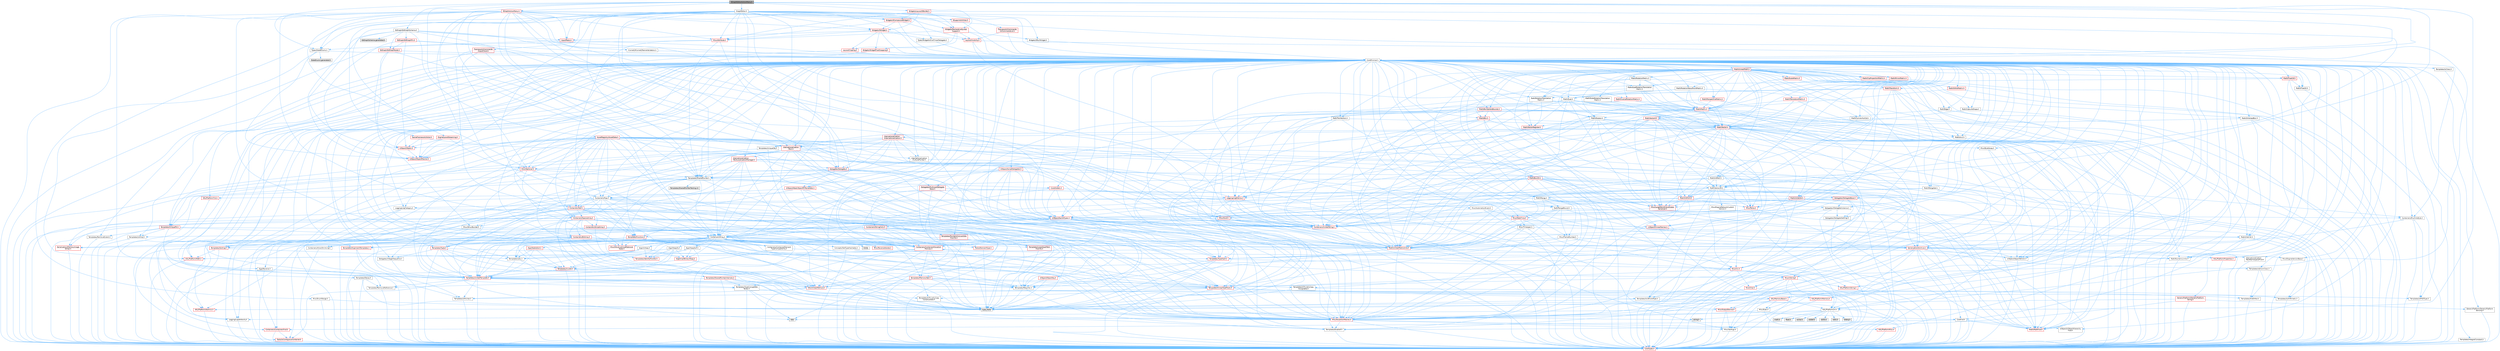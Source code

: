 digraph "SGraphEditorActionMenu.h"
{
 // INTERACTIVE_SVG=YES
 // LATEX_PDF_SIZE
  bgcolor="transparent";
  edge [fontname=Helvetica,fontsize=10,labelfontname=Helvetica,labelfontsize=10];
  node [fontname=Helvetica,fontsize=10,shape=box,height=0.2,width=0.4];
  Node1 [id="Node000001",label="SGraphEditorActionMenu.h",height=0.2,width=0.4,color="gray40", fillcolor="grey60", style="filled", fontcolor="black",tooltip=" "];
  Node1 -> Node2 [id="edge1_Node000001_Node000002",color="steelblue1",style="solid",tooltip=" "];
  Node2 [id="Node000002",label="Containers/Array.h",height=0.2,width=0.4,color="grey40", fillcolor="white", style="filled",URL="$df/dd0/Array_8h.html",tooltip=" "];
  Node2 -> Node3 [id="edge2_Node000002_Node000003",color="steelblue1",style="solid",tooltip=" "];
  Node3 [id="Node000003",label="CoreTypes.h",height=0.2,width=0.4,color="red", fillcolor="#FFF0F0", style="filled",URL="$dc/dec/CoreTypes_8h.html",tooltip=" "];
  Node2 -> Node17 [id="edge3_Node000002_Node000017",color="steelblue1",style="solid",tooltip=" "];
  Node17 [id="Node000017",label="Misc/AssertionMacros.h",height=0.2,width=0.4,color="red", fillcolor="#FFF0F0", style="filled",URL="$d0/dfa/AssertionMacros_8h.html",tooltip=" "];
  Node17 -> Node3 [id="edge4_Node000017_Node000003",color="steelblue1",style="solid",tooltip=" "];
  Node17 -> Node18 [id="edge5_Node000017_Node000018",color="steelblue1",style="solid",tooltip=" "];
  Node18 [id="Node000018",label="HAL/PlatformMisc.h",height=0.2,width=0.4,color="red", fillcolor="#FFF0F0", style="filled",URL="$d0/df5/PlatformMisc_8h.html",tooltip=" "];
  Node18 -> Node3 [id="edge6_Node000018_Node000003",color="steelblue1",style="solid",tooltip=" "];
  Node17 -> Node54 [id="edge7_Node000017_Node000054",color="steelblue1",style="solid",tooltip=" "];
  Node54 [id="Node000054",label="Templates/EnableIf.h",height=0.2,width=0.4,color="grey40", fillcolor="white", style="filled",URL="$d7/d60/EnableIf_8h.html",tooltip=" "];
  Node54 -> Node3 [id="edge8_Node000054_Node000003",color="steelblue1",style="solid",tooltip=" "];
  Node17 -> Node60 [id="edge9_Node000017_Node000060",color="steelblue1",style="solid",tooltip=" "];
  Node60 [id="Node000060",label="Misc/VarArgs.h",height=0.2,width=0.4,color="grey40", fillcolor="white", style="filled",URL="$d5/d6f/VarArgs_8h.html",tooltip=" "];
  Node60 -> Node3 [id="edge10_Node000060_Node000003",color="steelblue1",style="solid",tooltip=" "];
  Node2 -> Node68 [id="edge11_Node000002_Node000068",color="steelblue1",style="solid",tooltip=" "];
  Node68 [id="Node000068",label="Misc/IntrusiveUnsetOptional\lState.h",height=0.2,width=0.4,color="red", fillcolor="#FFF0F0", style="filled",URL="$d2/d0a/IntrusiveUnsetOptionalState_8h.html",tooltip=" "];
  Node2 -> Node70 [id="edge12_Node000002_Node000070",color="steelblue1",style="solid",tooltip=" "];
  Node70 [id="Node000070",label="Misc/ReverseIterate.h",height=0.2,width=0.4,color="red", fillcolor="#FFF0F0", style="filled",URL="$db/de3/ReverseIterate_8h.html",tooltip=" "];
  Node2 -> Node72 [id="edge13_Node000002_Node000072",color="steelblue1",style="solid",tooltip=" "];
  Node72 [id="Node000072",label="HAL/UnrealMemory.h",height=0.2,width=0.4,color="red", fillcolor="#FFF0F0", style="filled",URL="$d9/d96/UnrealMemory_8h.html",tooltip=" "];
  Node72 -> Node3 [id="edge14_Node000072_Node000003",color="steelblue1",style="solid",tooltip=" "];
  Node72 -> Node76 [id="edge15_Node000072_Node000076",color="steelblue1",style="solid",tooltip=" "];
  Node76 [id="Node000076",label="HAL/MemoryBase.h",height=0.2,width=0.4,color="red", fillcolor="#FFF0F0", style="filled",URL="$d6/d9f/MemoryBase_8h.html",tooltip=" "];
  Node76 -> Node3 [id="edge16_Node000076_Node000003",color="steelblue1",style="solid",tooltip=" "];
  Node76 -> Node47 [id="edge17_Node000076_Node000047",color="steelblue1",style="solid",tooltip=" "];
  Node47 [id="Node000047",label="HAL/PlatformAtomics.h",height=0.2,width=0.4,color="red", fillcolor="#FFF0F0", style="filled",URL="$d3/d36/PlatformAtomics_8h.html",tooltip=" "];
  Node47 -> Node3 [id="edge18_Node000047_Node000003",color="steelblue1",style="solid",tooltip=" "];
  Node76 -> Node30 [id="edge19_Node000076_Node000030",color="steelblue1",style="solid",tooltip=" "];
  Node30 [id="Node000030",label="HAL/PlatformCrt.h",height=0.2,width=0.4,color="grey40", fillcolor="white", style="filled",URL="$d8/d75/PlatformCrt_8h.html",tooltip=" "];
  Node30 -> Node31 [id="edge20_Node000030_Node000031",color="steelblue1",style="solid",tooltip=" "];
  Node31 [id="Node000031",label="new",height=0.2,width=0.4,color="grey60", fillcolor="#E0E0E0", style="filled",tooltip=" "];
  Node30 -> Node32 [id="edge21_Node000030_Node000032",color="steelblue1",style="solid",tooltip=" "];
  Node32 [id="Node000032",label="wchar.h",height=0.2,width=0.4,color="grey60", fillcolor="#E0E0E0", style="filled",tooltip=" "];
  Node30 -> Node33 [id="edge22_Node000030_Node000033",color="steelblue1",style="solid",tooltip=" "];
  Node33 [id="Node000033",label="stddef.h",height=0.2,width=0.4,color="grey60", fillcolor="#E0E0E0", style="filled",tooltip=" "];
  Node30 -> Node34 [id="edge23_Node000030_Node000034",color="steelblue1",style="solid",tooltip=" "];
  Node34 [id="Node000034",label="stdlib.h",height=0.2,width=0.4,color="grey60", fillcolor="#E0E0E0", style="filled",tooltip=" "];
  Node30 -> Node35 [id="edge24_Node000030_Node000035",color="steelblue1",style="solid",tooltip=" "];
  Node35 [id="Node000035",label="stdio.h",height=0.2,width=0.4,color="grey60", fillcolor="#E0E0E0", style="filled",tooltip=" "];
  Node30 -> Node36 [id="edge25_Node000030_Node000036",color="steelblue1",style="solid",tooltip=" "];
  Node36 [id="Node000036",label="stdarg.h",height=0.2,width=0.4,color="grey60", fillcolor="#E0E0E0", style="filled",tooltip=" "];
  Node30 -> Node37 [id="edge26_Node000030_Node000037",color="steelblue1",style="solid",tooltip=" "];
  Node37 [id="Node000037",label="math.h",height=0.2,width=0.4,color="grey60", fillcolor="#E0E0E0", style="filled",tooltip=" "];
  Node30 -> Node38 [id="edge27_Node000030_Node000038",color="steelblue1",style="solid",tooltip=" "];
  Node38 [id="Node000038",label="float.h",height=0.2,width=0.4,color="grey60", fillcolor="#E0E0E0", style="filled",tooltip=" "];
  Node30 -> Node39 [id="edge28_Node000030_Node000039",color="steelblue1",style="solid",tooltip=" "];
  Node39 [id="Node000039",label="string.h",height=0.2,width=0.4,color="grey60", fillcolor="#E0E0E0", style="filled",tooltip=" "];
  Node76 -> Node77 [id="edge29_Node000076_Node000077",color="steelblue1",style="solid",tooltip=" "];
  Node77 [id="Node000077",label="Misc/Exec.h",height=0.2,width=0.4,color="grey40", fillcolor="white", style="filled",URL="$de/ddb/Exec_8h.html",tooltip=" "];
  Node77 -> Node3 [id="edge30_Node000077_Node000003",color="steelblue1",style="solid",tooltip=" "];
  Node77 -> Node17 [id="edge31_Node000077_Node000017",color="steelblue1",style="solid",tooltip=" "];
  Node76 -> Node78 [id="edge32_Node000076_Node000078",color="steelblue1",style="solid",tooltip=" "];
  Node78 [id="Node000078",label="Misc/OutputDevice.h",height=0.2,width=0.4,color="red", fillcolor="#FFF0F0", style="filled",URL="$d7/d32/OutputDevice_8h.html",tooltip=" "];
  Node78 -> Node25 [id="edge33_Node000078_Node000025",color="steelblue1",style="solid",tooltip=" "];
  Node25 [id="Node000025",label="CoreFwd.h",height=0.2,width=0.4,color="grey40", fillcolor="white", style="filled",URL="$d1/d1e/CoreFwd_8h.html",tooltip=" "];
  Node25 -> Node3 [id="edge34_Node000025_Node000003",color="steelblue1",style="solid",tooltip=" "];
  Node25 -> Node26 [id="edge35_Node000025_Node000026",color="steelblue1",style="solid",tooltip=" "];
  Node26 [id="Node000026",label="Containers/ContainersFwd.h",height=0.2,width=0.4,color="red", fillcolor="#FFF0F0", style="filled",URL="$d4/d0a/ContainersFwd_8h.html",tooltip=" "];
  Node26 -> Node3 [id="edge36_Node000026_Node000003",color="steelblue1",style="solid",tooltip=" "];
  Node26 -> Node23 [id="edge37_Node000026_Node000023",color="steelblue1",style="solid",tooltip=" "];
  Node23 [id="Node000023",label="Traits/IsContiguousContainer.h",height=0.2,width=0.4,color="red", fillcolor="#FFF0F0", style="filled",URL="$d5/d3c/IsContiguousContainer_8h.html",tooltip=" "];
  Node23 -> Node3 [id="edge38_Node000023_Node000003",color="steelblue1",style="solid",tooltip=" "];
  Node25 -> Node27 [id="edge39_Node000025_Node000027",color="steelblue1",style="solid",tooltip=" "];
  Node27 [id="Node000027",label="Math/MathFwd.h",height=0.2,width=0.4,color="red", fillcolor="#FFF0F0", style="filled",URL="$d2/d10/MathFwd_8h.html",tooltip=" "];
  Node25 -> Node28 [id="edge40_Node000025_Node000028",color="steelblue1",style="solid",tooltip=" "];
  Node28 [id="Node000028",label="UObject/UObjectHierarchy\lFwd.h",height=0.2,width=0.4,color="grey40", fillcolor="white", style="filled",URL="$d3/d13/UObjectHierarchyFwd_8h.html",tooltip=" "];
  Node78 -> Node3 [id="edge41_Node000078_Node000003",color="steelblue1",style="solid",tooltip=" "];
  Node78 -> Node79 [id="edge42_Node000078_Node000079",color="steelblue1",style="solid",tooltip=" "];
  Node79 [id="Node000079",label="Logging/LogVerbosity.h",height=0.2,width=0.4,color="grey40", fillcolor="white", style="filled",URL="$d2/d8f/LogVerbosity_8h.html",tooltip=" "];
  Node79 -> Node3 [id="edge43_Node000079_Node000003",color="steelblue1",style="solid",tooltip=" "];
  Node78 -> Node60 [id="edge44_Node000078_Node000060",color="steelblue1",style="solid",tooltip=" "];
  Node72 -> Node89 [id="edge45_Node000072_Node000089",color="steelblue1",style="solid",tooltip=" "];
  Node89 [id="Node000089",label="HAL/PlatformMemory.h",height=0.2,width=0.4,color="red", fillcolor="#FFF0F0", style="filled",URL="$de/d68/PlatformMemory_8h.html",tooltip=" "];
  Node89 -> Node3 [id="edge46_Node000089_Node000003",color="steelblue1",style="solid",tooltip=" "];
  Node72 -> Node92 [id="edge47_Node000072_Node000092",color="steelblue1",style="solid",tooltip=" "];
  Node92 [id="Node000092",label="Templates/IsPointer.h",height=0.2,width=0.4,color="grey40", fillcolor="white", style="filled",URL="$d7/d05/IsPointer_8h.html",tooltip=" "];
  Node92 -> Node3 [id="edge48_Node000092_Node000003",color="steelblue1",style="solid",tooltip=" "];
  Node2 -> Node93 [id="edge49_Node000002_Node000093",color="steelblue1",style="solid",tooltip=" "];
  Node93 [id="Node000093",label="Templates/UnrealTypeTraits.h",height=0.2,width=0.4,color="red", fillcolor="#FFF0F0", style="filled",URL="$d2/d2d/UnrealTypeTraits_8h.html",tooltip=" "];
  Node93 -> Node3 [id="edge50_Node000093_Node000003",color="steelblue1",style="solid",tooltip=" "];
  Node93 -> Node92 [id="edge51_Node000093_Node000092",color="steelblue1",style="solid",tooltip=" "];
  Node93 -> Node17 [id="edge52_Node000093_Node000017",color="steelblue1",style="solid",tooltip=" "];
  Node93 -> Node85 [id="edge53_Node000093_Node000085",color="steelblue1",style="solid",tooltip=" "];
  Node85 [id="Node000085",label="Templates/AndOrNot.h",height=0.2,width=0.4,color="grey40", fillcolor="white", style="filled",URL="$db/d0a/AndOrNot_8h.html",tooltip=" "];
  Node85 -> Node3 [id="edge54_Node000085_Node000003",color="steelblue1",style="solid",tooltip=" "];
  Node93 -> Node54 [id="edge55_Node000093_Node000054",color="steelblue1",style="solid",tooltip=" "];
  Node93 -> Node94 [id="edge56_Node000093_Node000094",color="steelblue1",style="solid",tooltip=" "];
  Node94 [id="Node000094",label="Templates/IsArithmetic.h",height=0.2,width=0.4,color="grey40", fillcolor="white", style="filled",URL="$d2/d5d/IsArithmetic_8h.html",tooltip=" "];
  Node94 -> Node3 [id="edge57_Node000094_Node000003",color="steelblue1",style="solid",tooltip=" "];
  Node93 -> Node96 [id="edge58_Node000093_Node000096",color="steelblue1",style="solid",tooltip=" "];
  Node96 [id="Node000096",label="Templates/IsPODType.h",height=0.2,width=0.4,color="grey40", fillcolor="white", style="filled",URL="$d7/db1/IsPODType_8h.html",tooltip=" "];
  Node96 -> Node3 [id="edge59_Node000096_Node000003",color="steelblue1",style="solid",tooltip=" "];
  Node93 -> Node97 [id="edge60_Node000093_Node000097",color="steelblue1",style="solid",tooltip=" "];
  Node97 [id="Node000097",label="Templates/IsUECoreType.h",height=0.2,width=0.4,color="grey40", fillcolor="white", style="filled",URL="$d1/db8/IsUECoreType_8h.html",tooltip=" "];
  Node97 -> Node3 [id="edge61_Node000097_Node000003",color="steelblue1",style="solid",tooltip=" "];
  Node97 -> Node7 [id="edge62_Node000097_Node000007",color="steelblue1",style="solid",tooltip=" "];
  Node7 [id="Node000007",label="type_traits",height=0.2,width=0.4,color="grey60", fillcolor="#E0E0E0", style="filled",tooltip=" "];
  Node93 -> Node86 [id="edge63_Node000093_Node000086",color="steelblue1",style="solid",tooltip=" "];
  Node86 [id="Node000086",label="Templates/IsTriviallyCopy\lConstructible.h",height=0.2,width=0.4,color="grey40", fillcolor="white", style="filled",URL="$d3/d78/IsTriviallyCopyConstructible_8h.html",tooltip=" "];
  Node86 -> Node3 [id="edge64_Node000086_Node000003",color="steelblue1",style="solid",tooltip=" "];
  Node86 -> Node7 [id="edge65_Node000086_Node000007",color="steelblue1",style="solid",tooltip=" "];
  Node2 -> Node98 [id="edge66_Node000002_Node000098",color="steelblue1",style="solid",tooltip=" "];
  Node98 [id="Node000098",label="Templates/UnrealTemplate.h",height=0.2,width=0.4,color="red", fillcolor="#FFF0F0", style="filled",URL="$d4/d24/UnrealTemplate_8h.html",tooltip=" "];
  Node98 -> Node3 [id="edge67_Node000098_Node000003",color="steelblue1",style="solid",tooltip=" "];
  Node98 -> Node92 [id="edge68_Node000098_Node000092",color="steelblue1",style="solid",tooltip=" "];
  Node98 -> Node72 [id="edge69_Node000098_Node000072",color="steelblue1",style="solid",tooltip=" "];
  Node98 -> Node93 [id="edge70_Node000098_Node000093",color="steelblue1",style="solid",tooltip=" "];
  Node98 -> Node101 [id="edge71_Node000098_Node000101",color="steelblue1",style="solid",tooltip=" "];
  Node101 [id="Node000101",label="Templates/RemoveReference.h",height=0.2,width=0.4,color="grey40", fillcolor="white", style="filled",URL="$da/dbe/RemoveReference_8h.html",tooltip=" "];
  Node101 -> Node3 [id="edge72_Node000101_Node000003",color="steelblue1",style="solid",tooltip=" "];
  Node98 -> Node62 [id="edge73_Node000098_Node000062",color="steelblue1",style="solid",tooltip=" "];
  Node62 [id="Node000062",label="Templates/Requires.h",height=0.2,width=0.4,color="grey40", fillcolor="white", style="filled",URL="$dc/d96/Requires_8h.html",tooltip=" "];
  Node62 -> Node54 [id="edge74_Node000062_Node000054",color="steelblue1",style="solid",tooltip=" "];
  Node62 -> Node7 [id="edge75_Node000062_Node000007",color="steelblue1",style="solid",tooltip=" "];
  Node98 -> Node102 [id="edge76_Node000098_Node000102",color="steelblue1",style="solid",tooltip=" "];
  Node102 [id="Node000102",label="Templates/TypeCompatible\lBytes.h",height=0.2,width=0.4,color="grey40", fillcolor="white", style="filled",URL="$df/d0a/TypeCompatibleBytes_8h.html",tooltip=" "];
  Node102 -> Node3 [id="edge77_Node000102_Node000003",color="steelblue1",style="solid",tooltip=" "];
  Node102 -> Node39 [id="edge78_Node000102_Node000039",color="steelblue1",style="solid",tooltip=" "];
  Node102 -> Node31 [id="edge79_Node000102_Node000031",color="steelblue1",style="solid",tooltip=" "];
  Node102 -> Node7 [id="edge80_Node000102_Node000007",color="steelblue1",style="solid",tooltip=" "];
  Node98 -> Node23 [id="edge81_Node000098_Node000023",color="steelblue1",style="solid",tooltip=" "];
  Node98 -> Node7 [id="edge82_Node000098_Node000007",color="steelblue1",style="solid",tooltip=" "];
  Node2 -> Node104 [id="edge83_Node000002_Node000104",color="steelblue1",style="solid",tooltip=" "];
  Node104 [id="Node000104",label="Containers/AllowShrinking.h",height=0.2,width=0.4,color="grey40", fillcolor="white", style="filled",URL="$d7/d1a/AllowShrinking_8h.html",tooltip=" "];
  Node104 -> Node3 [id="edge84_Node000104_Node000003",color="steelblue1",style="solid",tooltip=" "];
  Node2 -> Node105 [id="edge85_Node000002_Node000105",color="steelblue1",style="solid",tooltip=" "];
  Node105 [id="Node000105",label="Containers/ContainerAllocation\lPolicies.h",height=0.2,width=0.4,color="red", fillcolor="#FFF0F0", style="filled",URL="$d7/dff/ContainerAllocationPolicies_8h.html",tooltip=" "];
  Node105 -> Node3 [id="edge86_Node000105_Node000003",color="steelblue1",style="solid",tooltip=" "];
  Node105 -> Node105 [id="edge87_Node000105_Node000105",color="steelblue1",style="solid",tooltip=" "];
  Node105 -> Node107 [id="edge88_Node000105_Node000107",color="steelblue1",style="solid",tooltip=" "];
  Node107 [id="Node000107",label="HAL/PlatformMath.h",height=0.2,width=0.4,color="red", fillcolor="#FFF0F0", style="filled",URL="$dc/d53/PlatformMath_8h.html",tooltip=" "];
  Node107 -> Node3 [id="edge89_Node000107_Node000003",color="steelblue1",style="solid",tooltip=" "];
  Node105 -> Node72 [id="edge90_Node000105_Node000072",color="steelblue1",style="solid",tooltip=" "];
  Node105 -> Node40 [id="edge91_Node000105_Node000040",color="steelblue1",style="solid",tooltip=" "];
  Node40 [id="Node000040",label="Math/NumericLimits.h",height=0.2,width=0.4,color="grey40", fillcolor="white", style="filled",URL="$df/d1b/NumericLimits_8h.html",tooltip=" "];
  Node40 -> Node3 [id="edge92_Node000040_Node000003",color="steelblue1",style="solid",tooltip=" "];
  Node105 -> Node17 [id="edge93_Node000105_Node000017",color="steelblue1",style="solid",tooltip=" "];
  Node105 -> Node116 [id="edge94_Node000105_Node000116",color="steelblue1",style="solid",tooltip=" "];
  Node116 [id="Node000116",label="Templates/MemoryOps.h",height=0.2,width=0.4,color="red", fillcolor="#FFF0F0", style="filled",URL="$db/dea/MemoryOps_8h.html",tooltip=" "];
  Node116 -> Node3 [id="edge95_Node000116_Node000003",color="steelblue1",style="solid",tooltip=" "];
  Node116 -> Node72 [id="edge96_Node000116_Node000072",color="steelblue1",style="solid",tooltip=" "];
  Node116 -> Node87 [id="edge97_Node000116_Node000087",color="steelblue1",style="solid",tooltip=" "];
  Node87 [id="Node000087",label="Templates/IsTriviallyCopy\lAssignable.h",height=0.2,width=0.4,color="grey40", fillcolor="white", style="filled",URL="$d2/df2/IsTriviallyCopyAssignable_8h.html",tooltip=" "];
  Node87 -> Node3 [id="edge98_Node000087_Node000003",color="steelblue1",style="solid",tooltip=" "];
  Node87 -> Node7 [id="edge99_Node000087_Node000007",color="steelblue1",style="solid",tooltip=" "];
  Node116 -> Node86 [id="edge100_Node000116_Node000086",color="steelblue1",style="solid",tooltip=" "];
  Node116 -> Node62 [id="edge101_Node000116_Node000062",color="steelblue1",style="solid",tooltip=" "];
  Node116 -> Node93 [id="edge102_Node000116_Node000093",color="steelblue1",style="solid",tooltip=" "];
  Node116 -> Node31 [id="edge103_Node000116_Node000031",color="steelblue1",style="solid",tooltip=" "];
  Node116 -> Node7 [id="edge104_Node000116_Node000007",color="steelblue1",style="solid",tooltip=" "];
  Node105 -> Node102 [id="edge105_Node000105_Node000102",color="steelblue1",style="solid",tooltip=" "];
  Node105 -> Node7 [id="edge106_Node000105_Node000007",color="steelblue1",style="solid",tooltip=" "];
  Node2 -> Node117 [id="edge107_Node000002_Node000117",color="steelblue1",style="solid",tooltip=" "];
  Node117 [id="Node000117",label="Containers/ContainerElement\lTypeCompatibility.h",height=0.2,width=0.4,color="grey40", fillcolor="white", style="filled",URL="$df/ddf/ContainerElementTypeCompatibility_8h.html",tooltip=" "];
  Node117 -> Node3 [id="edge108_Node000117_Node000003",color="steelblue1",style="solid",tooltip=" "];
  Node117 -> Node93 [id="edge109_Node000117_Node000093",color="steelblue1",style="solid",tooltip=" "];
  Node2 -> Node118 [id="edge110_Node000002_Node000118",color="steelblue1",style="solid",tooltip=" "];
  Node118 [id="Node000118",label="Serialization/Archive.h",height=0.2,width=0.4,color="red", fillcolor="#FFF0F0", style="filled",URL="$d7/d3b/Archive_8h.html",tooltip=" "];
  Node118 -> Node25 [id="edge111_Node000118_Node000025",color="steelblue1",style="solid",tooltip=" "];
  Node118 -> Node3 [id="edge112_Node000118_Node000003",color="steelblue1",style="solid",tooltip=" "];
  Node118 -> Node119 [id="edge113_Node000118_Node000119",color="steelblue1",style="solid",tooltip=" "];
  Node119 [id="Node000119",label="HAL/PlatformProperties.h",height=0.2,width=0.4,color="red", fillcolor="#FFF0F0", style="filled",URL="$d9/db0/PlatformProperties_8h.html",tooltip=" "];
  Node119 -> Node3 [id="edge114_Node000119_Node000003",color="steelblue1",style="solid",tooltip=" "];
  Node118 -> Node122 [id="edge115_Node000118_Node000122",color="steelblue1",style="solid",tooltip=" "];
  Node122 [id="Node000122",label="Internationalization\l/TextNamespaceFwd.h",height=0.2,width=0.4,color="grey40", fillcolor="white", style="filled",URL="$d8/d97/TextNamespaceFwd_8h.html",tooltip=" "];
  Node122 -> Node3 [id="edge116_Node000122_Node000003",color="steelblue1",style="solid",tooltip=" "];
  Node118 -> Node27 [id="edge117_Node000118_Node000027",color="steelblue1",style="solid",tooltip=" "];
  Node118 -> Node17 [id="edge118_Node000118_Node000017",color="steelblue1",style="solid",tooltip=" "];
  Node118 -> Node123 [id="edge119_Node000118_Node000123",color="steelblue1",style="solid",tooltip=" "];
  Node123 [id="Node000123",label="Misc/EngineVersionBase.h",height=0.2,width=0.4,color="grey40", fillcolor="white", style="filled",URL="$d5/d2b/EngineVersionBase_8h.html",tooltip=" "];
  Node123 -> Node3 [id="edge120_Node000123_Node000003",color="steelblue1",style="solid",tooltip=" "];
  Node118 -> Node60 [id="edge121_Node000118_Node000060",color="steelblue1",style="solid",tooltip=" "];
  Node118 -> Node54 [id="edge122_Node000118_Node000054",color="steelblue1",style="solid",tooltip=" "];
  Node118 -> Node126 [id="edge123_Node000118_Node000126",color="steelblue1",style="solid",tooltip=" "];
  Node126 [id="Node000126",label="Templates/IsEnumClass.h",height=0.2,width=0.4,color="grey40", fillcolor="white", style="filled",URL="$d7/d15/IsEnumClass_8h.html",tooltip=" "];
  Node126 -> Node3 [id="edge124_Node000126_Node000003",color="steelblue1",style="solid",tooltip=" "];
  Node126 -> Node85 [id="edge125_Node000126_Node000085",color="steelblue1",style="solid",tooltip=" "];
  Node118 -> Node98 [id="edge126_Node000118_Node000098",color="steelblue1",style="solid",tooltip=" "];
  Node118 -> Node127 [id="edge127_Node000118_Node000127",color="steelblue1",style="solid",tooltip=" "];
  Node127 [id="Node000127",label="UObject/ObjectVersion.h",height=0.2,width=0.4,color="grey40", fillcolor="white", style="filled",URL="$da/d63/ObjectVersion_8h.html",tooltip=" "];
  Node127 -> Node3 [id="edge128_Node000127_Node000003",color="steelblue1",style="solid",tooltip=" "];
  Node2 -> Node128 [id="edge129_Node000002_Node000128",color="steelblue1",style="solid",tooltip=" "];
  Node128 [id="Node000128",label="Serialization/MemoryImage\lWriter.h",height=0.2,width=0.4,color="red", fillcolor="#FFF0F0", style="filled",URL="$d0/d08/MemoryImageWriter_8h.html",tooltip=" "];
  Node128 -> Node3 [id="edge130_Node000128_Node000003",color="steelblue1",style="solid",tooltip=" "];
  Node2 -> Node142 [id="edge131_Node000002_Node000142",color="steelblue1",style="solid",tooltip=" "];
  Node142 [id="Node000142",label="Algo/Heapify.h",height=0.2,width=0.4,color="grey40", fillcolor="white", style="filled",URL="$d0/d2a/Heapify_8h.html",tooltip=" "];
  Node142 -> Node143 [id="edge132_Node000142_Node000143",color="steelblue1",style="solid",tooltip=" "];
  Node143 [id="Node000143",label="Algo/Impl/BinaryHeap.h",height=0.2,width=0.4,color="red", fillcolor="#FFF0F0", style="filled",URL="$d7/da3/Algo_2Impl_2BinaryHeap_8h.html",tooltip=" "];
  Node143 -> Node144 [id="edge133_Node000143_Node000144",color="steelblue1",style="solid",tooltip=" "];
  Node144 [id="Node000144",label="Templates/Invoke.h",height=0.2,width=0.4,color="red", fillcolor="#FFF0F0", style="filled",URL="$d7/deb/Invoke_8h.html",tooltip=" "];
  Node144 -> Node3 [id="edge134_Node000144_Node000003",color="steelblue1",style="solid",tooltip=" "];
  Node144 -> Node98 [id="edge135_Node000144_Node000098",color="steelblue1",style="solid",tooltip=" "];
  Node144 -> Node7 [id="edge136_Node000144_Node000007",color="steelblue1",style="solid",tooltip=" "];
  Node143 -> Node7 [id="edge137_Node000143_Node000007",color="steelblue1",style="solid",tooltip=" "];
  Node142 -> Node148 [id="edge138_Node000142_Node000148",color="steelblue1",style="solid",tooltip=" "];
  Node148 [id="Node000148",label="Templates/IdentityFunctor.h",height=0.2,width=0.4,color="red", fillcolor="#FFF0F0", style="filled",URL="$d7/d2e/IdentityFunctor_8h.html",tooltip=" "];
  Node142 -> Node144 [id="edge139_Node000142_Node000144",color="steelblue1",style="solid",tooltip=" "];
  Node142 -> Node149 [id="edge140_Node000142_Node000149",color="steelblue1",style="solid",tooltip=" "];
  Node149 [id="Node000149",label="Templates/Less.h",height=0.2,width=0.4,color="grey40", fillcolor="white", style="filled",URL="$de/dc8/Less_8h.html",tooltip=" "];
  Node149 -> Node3 [id="edge141_Node000149_Node000003",color="steelblue1",style="solid",tooltip=" "];
  Node149 -> Node98 [id="edge142_Node000149_Node000098",color="steelblue1",style="solid",tooltip=" "];
  Node142 -> Node98 [id="edge143_Node000142_Node000098",color="steelblue1",style="solid",tooltip=" "];
  Node2 -> Node150 [id="edge144_Node000002_Node000150",color="steelblue1",style="solid",tooltip=" "];
  Node150 [id="Node000150",label="Algo/HeapSort.h",height=0.2,width=0.4,color="grey40", fillcolor="white", style="filled",URL="$d3/d92/HeapSort_8h.html",tooltip=" "];
  Node150 -> Node143 [id="edge145_Node000150_Node000143",color="steelblue1",style="solid",tooltip=" "];
  Node150 -> Node148 [id="edge146_Node000150_Node000148",color="steelblue1",style="solid",tooltip=" "];
  Node150 -> Node149 [id="edge147_Node000150_Node000149",color="steelblue1",style="solid",tooltip=" "];
  Node150 -> Node98 [id="edge148_Node000150_Node000098",color="steelblue1",style="solid",tooltip=" "];
  Node2 -> Node151 [id="edge149_Node000002_Node000151",color="steelblue1",style="solid",tooltip=" "];
  Node151 [id="Node000151",label="Algo/IsHeap.h",height=0.2,width=0.4,color="grey40", fillcolor="white", style="filled",URL="$de/d32/IsHeap_8h.html",tooltip=" "];
  Node151 -> Node143 [id="edge150_Node000151_Node000143",color="steelblue1",style="solid",tooltip=" "];
  Node151 -> Node148 [id="edge151_Node000151_Node000148",color="steelblue1",style="solid",tooltip=" "];
  Node151 -> Node144 [id="edge152_Node000151_Node000144",color="steelblue1",style="solid",tooltip=" "];
  Node151 -> Node149 [id="edge153_Node000151_Node000149",color="steelblue1",style="solid",tooltip=" "];
  Node151 -> Node98 [id="edge154_Node000151_Node000098",color="steelblue1",style="solid",tooltip=" "];
  Node2 -> Node143 [id="edge155_Node000002_Node000143",color="steelblue1",style="solid",tooltip=" "];
  Node2 -> Node152 [id="edge156_Node000002_Node000152",color="steelblue1",style="solid",tooltip=" "];
  Node152 [id="Node000152",label="Algo/StableSort.h",height=0.2,width=0.4,color="red", fillcolor="#FFF0F0", style="filled",URL="$d7/d3c/StableSort_8h.html",tooltip=" "];
  Node152 -> Node148 [id="edge157_Node000152_Node000148",color="steelblue1",style="solid",tooltip=" "];
  Node152 -> Node144 [id="edge158_Node000152_Node000144",color="steelblue1",style="solid",tooltip=" "];
  Node152 -> Node149 [id="edge159_Node000152_Node000149",color="steelblue1",style="solid",tooltip=" "];
  Node152 -> Node98 [id="edge160_Node000152_Node000098",color="steelblue1",style="solid",tooltip=" "];
  Node2 -> Node155 [id="edge161_Node000002_Node000155",color="steelblue1",style="solid",tooltip=" "];
  Node155 [id="Node000155",label="Concepts/GetTypeHashable.h",height=0.2,width=0.4,color="grey40", fillcolor="white", style="filled",URL="$d3/da2/GetTypeHashable_8h.html",tooltip=" "];
  Node155 -> Node3 [id="edge162_Node000155_Node000003",color="steelblue1",style="solid",tooltip=" "];
  Node155 -> Node133 [id="edge163_Node000155_Node000133",color="steelblue1",style="solid",tooltip=" "];
  Node133 [id="Node000133",label="Templates/TypeHash.h",height=0.2,width=0.4,color="red", fillcolor="#FFF0F0", style="filled",URL="$d1/d62/TypeHash_8h.html",tooltip=" "];
  Node133 -> Node3 [id="edge164_Node000133_Node000003",color="steelblue1",style="solid",tooltip=" "];
  Node133 -> Node62 [id="edge165_Node000133_Node000062",color="steelblue1",style="solid",tooltip=" "];
  Node133 -> Node134 [id="edge166_Node000133_Node000134",color="steelblue1",style="solid",tooltip=" "];
  Node134 [id="Node000134",label="Misc/Crc.h",height=0.2,width=0.4,color="red", fillcolor="#FFF0F0", style="filled",URL="$d4/dd2/Crc_8h.html",tooltip=" "];
  Node134 -> Node3 [id="edge167_Node000134_Node000003",color="steelblue1",style="solid",tooltip=" "];
  Node134 -> Node74 [id="edge168_Node000134_Node000074",color="steelblue1",style="solid",tooltip=" "];
  Node74 [id="Node000074",label="HAL/PlatformString.h",height=0.2,width=0.4,color="red", fillcolor="#FFF0F0", style="filled",URL="$db/db5/PlatformString_8h.html",tooltip=" "];
  Node74 -> Node3 [id="edge169_Node000074_Node000003",color="steelblue1",style="solid",tooltip=" "];
  Node134 -> Node17 [id="edge170_Node000134_Node000017",color="steelblue1",style="solid",tooltip=" "];
  Node134 -> Node135 [id="edge171_Node000134_Node000135",color="steelblue1",style="solid",tooltip=" "];
  Node135 [id="Node000135",label="Misc/CString.h",height=0.2,width=0.4,color="red", fillcolor="#FFF0F0", style="filled",URL="$d2/d49/CString_8h.html",tooltip=" "];
  Node135 -> Node3 [id="edge172_Node000135_Node000003",color="steelblue1",style="solid",tooltip=" "];
  Node135 -> Node30 [id="edge173_Node000135_Node000030",color="steelblue1",style="solid",tooltip=" "];
  Node135 -> Node74 [id="edge174_Node000135_Node000074",color="steelblue1",style="solid",tooltip=" "];
  Node135 -> Node17 [id="edge175_Node000135_Node000017",color="steelblue1",style="solid",tooltip=" "];
  Node135 -> Node136 [id="edge176_Node000135_Node000136",color="steelblue1",style="solid",tooltip=" "];
  Node136 [id="Node000136",label="Misc/Char.h",height=0.2,width=0.4,color="red", fillcolor="#FFF0F0", style="filled",URL="$d0/d58/Char_8h.html",tooltip=" "];
  Node136 -> Node3 [id="edge177_Node000136_Node000003",color="steelblue1",style="solid",tooltip=" "];
  Node136 -> Node7 [id="edge178_Node000136_Node000007",color="steelblue1",style="solid",tooltip=" "];
  Node135 -> Node60 [id="edge179_Node000135_Node000060",color="steelblue1",style="solid",tooltip=" "];
  Node134 -> Node136 [id="edge180_Node000134_Node000136",color="steelblue1",style="solid",tooltip=" "];
  Node134 -> Node93 [id="edge181_Node000134_Node000093",color="steelblue1",style="solid",tooltip=" "];
  Node133 -> Node7 [id="edge182_Node000133_Node000007",color="steelblue1",style="solid",tooltip=" "];
  Node2 -> Node148 [id="edge183_Node000002_Node000148",color="steelblue1",style="solid",tooltip=" "];
  Node2 -> Node144 [id="edge184_Node000002_Node000144",color="steelblue1",style="solid",tooltip=" "];
  Node2 -> Node149 [id="edge185_Node000002_Node000149",color="steelblue1",style="solid",tooltip=" "];
  Node2 -> Node156 [id="edge186_Node000002_Node000156",color="steelblue1",style="solid",tooltip=" "];
  Node156 [id="Node000156",label="Templates/LosesQualifiers\lFromTo.h",height=0.2,width=0.4,color="red", fillcolor="#FFF0F0", style="filled",URL="$d2/db3/LosesQualifiersFromTo_8h.html",tooltip=" "];
  Node156 -> Node7 [id="edge187_Node000156_Node000007",color="steelblue1",style="solid",tooltip=" "];
  Node2 -> Node62 [id="edge188_Node000002_Node000062",color="steelblue1",style="solid",tooltip=" "];
  Node2 -> Node157 [id="edge189_Node000002_Node000157",color="steelblue1",style="solid",tooltip=" "];
  Node157 [id="Node000157",label="Templates/Sorting.h",height=0.2,width=0.4,color="red", fillcolor="#FFF0F0", style="filled",URL="$d3/d9e/Sorting_8h.html",tooltip=" "];
  Node157 -> Node3 [id="edge190_Node000157_Node000003",color="steelblue1",style="solid",tooltip=" "];
  Node157 -> Node107 [id="edge191_Node000157_Node000107",color="steelblue1",style="solid",tooltip=" "];
  Node157 -> Node149 [id="edge192_Node000157_Node000149",color="steelblue1",style="solid",tooltip=" "];
  Node2 -> Node161 [id="edge193_Node000002_Node000161",color="steelblue1",style="solid",tooltip=" "];
  Node161 [id="Node000161",label="Templates/AlignmentTemplates.h",height=0.2,width=0.4,color="red", fillcolor="#FFF0F0", style="filled",URL="$dd/d32/AlignmentTemplates_8h.html",tooltip=" "];
  Node161 -> Node3 [id="edge194_Node000161_Node000003",color="steelblue1",style="solid",tooltip=" "];
  Node161 -> Node92 [id="edge195_Node000161_Node000092",color="steelblue1",style="solid",tooltip=" "];
  Node2 -> Node21 [id="edge196_Node000002_Node000021",color="steelblue1",style="solid",tooltip=" "];
  Node21 [id="Node000021",label="Traits/ElementType.h",height=0.2,width=0.4,color="red", fillcolor="#FFF0F0", style="filled",URL="$d5/d4f/ElementType_8h.html",tooltip=" "];
  Node21 -> Node7 [id="edge197_Node000021_Node000007",color="steelblue1",style="solid",tooltip=" "];
  Node2 -> Node113 [id="edge198_Node000002_Node000113",color="steelblue1",style="solid",tooltip=" "];
  Node113 [id="Node000113",label="limits",height=0.2,width=0.4,color="grey60", fillcolor="#E0E0E0", style="filled",tooltip=" "];
  Node2 -> Node7 [id="edge199_Node000002_Node000007",color="steelblue1",style="solid",tooltip=" "];
  Node1 -> Node162 [id="edge200_Node000001_Node000162",color="steelblue1",style="solid",tooltip=" "];
  Node162 [id="Node000162",label="CoreMinimal.h",height=0.2,width=0.4,color="grey40", fillcolor="white", style="filled",URL="$d7/d67/CoreMinimal_8h.html",tooltip=" "];
  Node162 -> Node3 [id="edge201_Node000162_Node000003",color="steelblue1",style="solid",tooltip=" "];
  Node162 -> Node25 [id="edge202_Node000162_Node000025",color="steelblue1",style="solid",tooltip=" "];
  Node162 -> Node28 [id="edge203_Node000162_Node000028",color="steelblue1",style="solid",tooltip=" "];
  Node162 -> Node26 [id="edge204_Node000162_Node000026",color="steelblue1",style="solid",tooltip=" "];
  Node162 -> Node60 [id="edge205_Node000162_Node000060",color="steelblue1",style="solid",tooltip=" "];
  Node162 -> Node79 [id="edge206_Node000162_Node000079",color="steelblue1",style="solid",tooltip=" "];
  Node162 -> Node78 [id="edge207_Node000162_Node000078",color="steelblue1",style="solid",tooltip=" "];
  Node162 -> Node30 [id="edge208_Node000162_Node000030",color="steelblue1",style="solid",tooltip=" "];
  Node162 -> Node18 [id="edge209_Node000162_Node000018",color="steelblue1",style="solid",tooltip=" "];
  Node162 -> Node17 [id="edge210_Node000162_Node000017",color="steelblue1",style="solid",tooltip=" "];
  Node162 -> Node92 [id="edge211_Node000162_Node000092",color="steelblue1",style="solid",tooltip=" "];
  Node162 -> Node89 [id="edge212_Node000162_Node000089",color="steelblue1",style="solid",tooltip=" "];
  Node162 -> Node47 [id="edge213_Node000162_Node000047",color="steelblue1",style="solid",tooltip=" "];
  Node162 -> Node77 [id="edge214_Node000162_Node000077",color="steelblue1",style="solid",tooltip=" "];
  Node162 -> Node76 [id="edge215_Node000162_Node000076",color="steelblue1",style="solid",tooltip=" "];
  Node162 -> Node72 [id="edge216_Node000162_Node000072",color="steelblue1",style="solid",tooltip=" "];
  Node162 -> Node94 [id="edge217_Node000162_Node000094",color="steelblue1",style="solid",tooltip=" "];
  Node162 -> Node85 [id="edge218_Node000162_Node000085",color="steelblue1",style="solid",tooltip=" "];
  Node162 -> Node96 [id="edge219_Node000162_Node000096",color="steelblue1",style="solid",tooltip=" "];
  Node162 -> Node97 [id="edge220_Node000162_Node000097",color="steelblue1",style="solid",tooltip=" "];
  Node162 -> Node86 [id="edge221_Node000162_Node000086",color="steelblue1",style="solid",tooltip=" "];
  Node162 -> Node93 [id="edge222_Node000162_Node000093",color="steelblue1",style="solid",tooltip=" "];
  Node162 -> Node54 [id="edge223_Node000162_Node000054",color="steelblue1",style="solid",tooltip=" "];
  Node162 -> Node101 [id="edge224_Node000162_Node000101",color="steelblue1",style="solid",tooltip=" "];
  Node162 -> Node163 [id="edge225_Node000162_Node000163",color="steelblue1",style="solid",tooltip=" "];
  Node163 [id="Node000163",label="Templates/IntegralConstant.h",height=0.2,width=0.4,color="grey40", fillcolor="white", style="filled",URL="$db/d1b/IntegralConstant_8h.html",tooltip=" "];
  Node163 -> Node3 [id="edge226_Node000163_Node000003",color="steelblue1",style="solid",tooltip=" "];
  Node162 -> Node164 [id="edge227_Node000162_Node000164",color="steelblue1",style="solid",tooltip=" "];
  Node164 [id="Node000164",label="Templates/IsClass.h",height=0.2,width=0.4,color="grey40", fillcolor="white", style="filled",URL="$db/dcb/IsClass_8h.html",tooltip=" "];
  Node164 -> Node3 [id="edge228_Node000164_Node000003",color="steelblue1",style="solid",tooltip=" "];
  Node162 -> Node102 [id="edge229_Node000162_Node000102",color="steelblue1",style="solid",tooltip=" "];
  Node162 -> Node23 [id="edge230_Node000162_Node000023",color="steelblue1",style="solid",tooltip=" "];
  Node162 -> Node98 [id="edge231_Node000162_Node000098",color="steelblue1",style="solid",tooltip=" "];
  Node162 -> Node40 [id="edge232_Node000162_Node000040",color="steelblue1",style="solid",tooltip=" "];
  Node162 -> Node107 [id="edge233_Node000162_Node000107",color="steelblue1",style="solid",tooltip=" "];
  Node162 -> Node87 [id="edge234_Node000162_Node000087",color="steelblue1",style="solid",tooltip=" "];
  Node162 -> Node116 [id="edge235_Node000162_Node000116",color="steelblue1",style="solid",tooltip=" "];
  Node162 -> Node105 [id="edge236_Node000162_Node000105",color="steelblue1",style="solid",tooltip=" "];
  Node162 -> Node126 [id="edge237_Node000162_Node000126",color="steelblue1",style="solid",tooltip=" "];
  Node162 -> Node119 [id="edge238_Node000162_Node000119",color="steelblue1",style="solid",tooltip=" "];
  Node162 -> Node123 [id="edge239_Node000162_Node000123",color="steelblue1",style="solid",tooltip=" "];
  Node162 -> Node122 [id="edge240_Node000162_Node000122",color="steelblue1",style="solid",tooltip=" "];
  Node162 -> Node118 [id="edge241_Node000162_Node000118",color="steelblue1",style="solid",tooltip=" "];
  Node162 -> Node149 [id="edge242_Node000162_Node000149",color="steelblue1",style="solid",tooltip=" "];
  Node162 -> Node157 [id="edge243_Node000162_Node000157",color="steelblue1",style="solid",tooltip=" "];
  Node162 -> Node136 [id="edge244_Node000162_Node000136",color="steelblue1",style="solid",tooltip=" "];
  Node162 -> Node165 [id="edge245_Node000162_Node000165",color="steelblue1",style="solid",tooltip=" "];
  Node165 [id="Node000165",label="GenericPlatform/GenericPlatform\lStricmp.h",height=0.2,width=0.4,color="grey40", fillcolor="white", style="filled",URL="$d2/d86/GenericPlatformStricmp_8h.html",tooltip=" "];
  Node165 -> Node3 [id="edge246_Node000165_Node000003",color="steelblue1",style="solid",tooltip=" "];
  Node162 -> Node166 [id="edge247_Node000162_Node000166",color="steelblue1",style="solid",tooltip=" "];
  Node166 [id="Node000166",label="GenericPlatform/GenericPlatform\lString.h",height=0.2,width=0.4,color="red", fillcolor="#FFF0F0", style="filled",URL="$dd/d20/GenericPlatformString_8h.html",tooltip=" "];
  Node166 -> Node3 [id="edge248_Node000166_Node000003",color="steelblue1",style="solid",tooltip=" "];
  Node166 -> Node165 [id="edge249_Node000166_Node000165",color="steelblue1",style="solid",tooltip=" "];
  Node166 -> Node54 [id="edge250_Node000166_Node000054",color="steelblue1",style="solid",tooltip=" "];
  Node166 -> Node7 [id="edge251_Node000166_Node000007",color="steelblue1",style="solid",tooltip=" "];
  Node162 -> Node74 [id="edge252_Node000162_Node000074",color="steelblue1",style="solid",tooltip=" "];
  Node162 -> Node135 [id="edge253_Node000162_Node000135",color="steelblue1",style="solid",tooltip=" "];
  Node162 -> Node134 [id="edge254_Node000162_Node000134",color="steelblue1",style="solid",tooltip=" "];
  Node162 -> Node160 [id="edge255_Node000162_Node000160",color="steelblue1",style="solid",tooltip=" "];
  Node160 [id="Node000160",label="Math/UnrealMathUtility.h",height=0.2,width=0.4,color="red", fillcolor="#FFF0F0", style="filled",URL="$db/db8/UnrealMathUtility_8h.html",tooltip=" "];
  Node160 -> Node3 [id="edge256_Node000160_Node000003",color="steelblue1",style="solid",tooltip=" "];
  Node160 -> Node17 [id="edge257_Node000160_Node000017",color="steelblue1",style="solid",tooltip=" "];
  Node160 -> Node107 [id="edge258_Node000160_Node000107",color="steelblue1",style="solid",tooltip=" "];
  Node160 -> Node27 [id="edge259_Node000160_Node000027",color="steelblue1",style="solid",tooltip=" "];
  Node160 -> Node62 [id="edge260_Node000160_Node000062",color="steelblue1",style="solid",tooltip=" "];
  Node162 -> Node169 [id="edge261_Node000162_Node000169",color="steelblue1",style="solid",tooltip=" "];
  Node169 [id="Node000169",label="Containers/UnrealString.h",height=0.2,width=0.4,color="red", fillcolor="#FFF0F0", style="filled",URL="$d5/dba/UnrealString_8h.html",tooltip=" "];
  Node162 -> Node2 [id="edge262_Node000162_Node000002",color="steelblue1",style="solid",tooltip=" "];
  Node162 -> Node173 [id="edge263_Node000162_Node000173",color="steelblue1",style="solid",tooltip=" "];
  Node173 [id="Node000173",label="Misc/FrameNumber.h",height=0.2,width=0.4,color="grey40", fillcolor="white", style="filled",URL="$dd/dbd/FrameNumber_8h.html",tooltip=" "];
  Node173 -> Node3 [id="edge264_Node000173_Node000003",color="steelblue1",style="solid",tooltip=" "];
  Node173 -> Node40 [id="edge265_Node000173_Node000040",color="steelblue1",style="solid",tooltip=" "];
  Node173 -> Node160 [id="edge266_Node000173_Node000160",color="steelblue1",style="solid",tooltip=" "];
  Node173 -> Node54 [id="edge267_Node000173_Node000054",color="steelblue1",style="solid",tooltip=" "];
  Node173 -> Node93 [id="edge268_Node000173_Node000093",color="steelblue1",style="solid",tooltip=" "];
  Node162 -> Node174 [id="edge269_Node000162_Node000174",color="steelblue1",style="solid",tooltip=" "];
  Node174 [id="Node000174",label="Misc/Timespan.h",height=0.2,width=0.4,color="grey40", fillcolor="white", style="filled",URL="$da/dd9/Timespan_8h.html",tooltip=" "];
  Node174 -> Node3 [id="edge270_Node000174_Node000003",color="steelblue1",style="solid",tooltip=" "];
  Node174 -> Node175 [id="edge271_Node000174_Node000175",color="steelblue1",style="solid",tooltip=" "];
  Node175 [id="Node000175",label="Math/Interval.h",height=0.2,width=0.4,color="grey40", fillcolor="white", style="filled",URL="$d1/d55/Interval_8h.html",tooltip=" "];
  Node175 -> Node3 [id="edge272_Node000175_Node000003",color="steelblue1",style="solid",tooltip=" "];
  Node175 -> Node94 [id="edge273_Node000175_Node000094",color="steelblue1",style="solid",tooltip=" "];
  Node175 -> Node93 [id="edge274_Node000175_Node000093",color="steelblue1",style="solid",tooltip=" "];
  Node175 -> Node40 [id="edge275_Node000175_Node000040",color="steelblue1",style="solid",tooltip=" "];
  Node175 -> Node160 [id="edge276_Node000175_Node000160",color="steelblue1",style="solid",tooltip=" "];
  Node174 -> Node160 [id="edge277_Node000174_Node000160",color="steelblue1",style="solid",tooltip=" "];
  Node174 -> Node17 [id="edge278_Node000174_Node000017",color="steelblue1",style="solid",tooltip=" "];
  Node162 -> Node176 [id="edge279_Node000162_Node000176",color="steelblue1",style="solid",tooltip=" "];
  Node176 [id="Node000176",label="Containers/StringConv.h",height=0.2,width=0.4,color="red", fillcolor="#FFF0F0", style="filled",URL="$d3/ddf/StringConv_8h.html",tooltip=" "];
  Node176 -> Node3 [id="edge280_Node000176_Node000003",color="steelblue1",style="solid",tooltip=" "];
  Node176 -> Node17 [id="edge281_Node000176_Node000017",color="steelblue1",style="solid",tooltip=" "];
  Node176 -> Node105 [id="edge282_Node000176_Node000105",color="steelblue1",style="solid",tooltip=" "];
  Node176 -> Node2 [id="edge283_Node000176_Node000002",color="steelblue1",style="solid",tooltip=" "];
  Node176 -> Node135 [id="edge284_Node000176_Node000135",color="steelblue1",style="solid",tooltip=" "];
  Node176 -> Node177 [id="edge285_Node000176_Node000177",color="steelblue1",style="solid",tooltip=" "];
  Node177 [id="Node000177",label="Templates/IsArray.h",height=0.2,width=0.4,color="grey40", fillcolor="white", style="filled",URL="$d8/d8d/IsArray_8h.html",tooltip=" "];
  Node177 -> Node3 [id="edge286_Node000177_Node000003",color="steelblue1",style="solid",tooltip=" "];
  Node176 -> Node98 [id="edge287_Node000176_Node000098",color="steelblue1",style="solid",tooltip=" "];
  Node176 -> Node93 [id="edge288_Node000176_Node000093",color="steelblue1",style="solid",tooltip=" "];
  Node176 -> Node21 [id="edge289_Node000176_Node000021",color="steelblue1",style="solid",tooltip=" "];
  Node176 -> Node23 [id="edge290_Node000176_Node000023",color="steelblue1",style="solid",tooltip=" "];
  Node176 -> Node7 [id="edge291_Node000176_Node000007",color="steelblue1",style="solid",tooltip=" "];
  Node162 -> Node178 [id="edge292_Node000162_Node000178",color="steelblue1",style="solid",tooltip=" "];
  Node178 [id="Node000178",label="UObject/UnrealNames.h",height=0.2,width=0.4,color="red", fillcolor="#FFF0F0", style="filled",URL="$d8/db1/UnrealNames_8h.html",tooltip=" "];
  Node178 -> Node3 [id="edge293_Node000178_Node000003",color="steelblue1",style="solid",tooltip=" "];
  Node162 -> Node180 [id="edge294_Node000162_Node000180",color="steelblue1",style="solid",tooltip=" "];
  Node180 [id="Node000180",label="UObject/NameTypes.h",height=0.2,width=0.4,color="red", fillcolor="#FFF0F0", style="filled",URL="$d6/d35/NameTypes_8h.html",tooltip=" "];
  Node180 -> Node3 [id="edge295_Node000180_Node000003",color="steelblue1",style="solid",tooltip=" "];
  Node180 -> Node17 [id="edge296_Node000180_Node000017",color="steelblue1",style="solid",tooltip=" "];
  Node180 -> Node72 [id="edge297_Node000180_Node000072",color="steelblue1",style="solid",tooltip=" "];
  Node180 -> Node93 [id="edge298_Node000180_Node000093",color="steelblue1",style="solid",tooltip=" "];
  Node180 -> Node98 [id="edge299_Node000180_Node000098",color="steelblue1",style="solid",tooltip=" "];
  Node180 -> Node169 [id="edge300_Node000180_Node000169",color="steelblue1",style="solid",tooltip=" "];
  Node180 -> Node176 [id="edge301_Node000180_Node000176",color="steelblue1",style="solid",tooltip=" "];
  Node180 -> Node178 [id="edge302_Node000180_Node000178",color="steelblue1",style="solid",tooltip=" "];
  Node180 -> Node68 [id="edge303_Node000180_Node000068",color="steelblue1",style="solid",tooltip=" "];
  Node162 -> Node188 [id="edge304_Node000162_Node000188",color="steelblue1",style="solid",tooltip=" "];
  Node188 [id="Node000188",label="Misc/Parse.h",height=0.2,width=0.4,color="red", fillcolor="#FFF0F0", style="filled",URL="$dc/d71/Parse_8h.html",tooltip=" "];
  Node188 -> Node169 [id="edge305_Node000188_Node000169",color="steelblue1",style="solid",tooltip=" "];
  Node188 -> Node3 [id="edge306_Node000188_Node000003",color="steelblue1",style="solid",tooltip=" "];
  Node188 -> Node30 [id="edge307_Node000188_Node000030",color="steelblue1",style="solid",tooltip=" "];
  Node188 -> Node189 [id="edge308_Node000188_Node000189",color="steelblue1",style="solid",tooltip=" "];
  Node189 [id="Node000189",label="Templates/Function.h",height=0.2,width=0.4,color="red", fillcolor="#FFF0F0", style="filled",URL="$df/df5/Function_8h.html",tooltip=" "];
  Node189 -> Node3 [id="edge309_Node000189_Node000003",color="steelblue1",style="solid",tooltip=" "];
  Node189 -> Node17 [id="edge310_Node000189_Node000017",color="steelblue1",style="solid",tooltip=" "];
  Node189 -> Node68 [id="edge311_Node000189_Node000068",color="steelblue1",style="solid",tooltip=" "];
  Node189 -> Node72 [id="edge312_Node000189_Node000072",color="steelblue1",style="solid",tooltip=" "];
  Node189 -> Node93 [id="edge313_Node000189_Node000093",color="steelblue1",style="solid",tooltip=" "];
  Node189 -> Node144 [id="edge314_Node000189_Node000144",color="steelblue1",style="solid",tooltip=" "];
  Node189 -> Node98 [id="edge315_Node000189_Node000098",color="steelblue1",style="solid",tooltip=" "];
  Node189 -> Node62 [id="edge316_Node000189_Node000062",color="steelblue1",style="solid",tooltip=" "];
  Node189 -> Node160 [id="edge317_Node000189_Node000160",color="steelblue1",style="solid",tooltip=" "];
  Node189 -> Node31 [id="edge318_Node000189_Node000031",color="steelblue1",style="solid",tooltip=" "];
  Node189 -> Node7 [id="edge319_Node000189_Node000007",color="steelblue1",style="solid",tooltip=" "];
  Node162 -> Node161 [id="edge320_Node000162_Node000161",color="steelblue1",style="solid",tooltip=" "];
  Node162 -> Node191 [id="edge321_Node000162_Node000191",color="steelblue1",style="solid",tooltip=" "];
  Node191 [id="Node000191",label="Misc/StructBuilder.h",height=0.2,width=0.4,color="grey40", fillcolor="white", style="filled",URL="$d9/db3/StructBuilder_8h.html",tooltip=" "];
  Node191 -> Node3 [id="edge322_Node000191_Node000003",color="steelblue1",style="solid",tooltip=" "];
  Node191 -> Node160 [id="edge323_Node000191_Node000160",color="steelblue1",style="solid",tooltip=" "];
  Node191 -> Node161 [id="edge324_Node000191_Node000161",color="steelblue1",style="solid",tooltip=" "];
  Node162 -> Node109 [id="edge325_Node000162_Node000109",color="steelblue1",style="solid",tooltip=" "];
  Node109 [id="Node000109",label="Templates/Decay.h",height=0.2,width=0.4,color="grey40", fillcolor="white", style="filled",URL="$dd/d0f/Decay_8h.html",tooltip=" "];
  Node109 -> Node3 [id="edge326_Node000109_Node000003",color="steelblue1",style="solid",tooltip=" "];
  Node109 -> Node101 [id="edge327_Node000109_Node000101",color="steelblue1",style="solid",tooltip=" "];
  Node109 -> Node7 [id="edge328_Node000109_Node000007",color="steelblue1",style="solid",tooltip=" "];
  Node162 -> Node192 [id="edge329_Node000162_Node000192",color="steelblue1",style="solid",tooltip=" "];
  Node192 [id="Node000192",label="Templates/PointerIsConvertible\lFromTo.h",height=0.2,width=0.4,color="red", fillcolor="#FFF0F0", style="filled",URL="$d6/d65/PointerIsConvertibleFromTo_8h.html",tooltip=" "];
  Node192 -> Node3 [id="edge330_Node000192_Node000003",color="steelblue1",style="solid",tooltip=" "];
  Node192 -> Node156 [id="edge331_Node000192_Node000156",color="steelblue1",style="solid",tooltip=" "];
  Node192 -> Node7 [id="edge332_Node000192_Node000007",color="steelblue1",style="solid",tooltip=" "];
  Node162 -> Node144 [id="edge333_Node000162_Node000144",color="steelblue1",style="solid",tooltip=" "];
  Node162 -> Node189 [id="edge334_Node000162_Node000189",color="steelblue1",style="solid",tooltip=" "];
  Node162 -> Node133 [id="edge335_Node000162_Node000133",color="steelblue1",style="solid",tooltip=" "];
  Node162 -> Node193 [id="edge336_Node000162_Node000193",color="steelblue1",style="solid",tooltip=" "];
  Node193 [id="Node000193",label="Containers/ScriptArray.h",height=0.2,width=0.4,color="red", fillcolor="#FFF0F0", style="filled",URL="$dc/daf/ScriptArray_8h.html",tooltip=" "];
  Node193 -> Node3 [id="edge337_Node000193_Node000003",color="steelblue1",style="solid",tooltip=" "];
  Node193 -> Node17 [id="edge338_Node000193_Node000017",color="steelblue1",style="solid",tooltip=" "];
  Node193 -> Node72 [id="edge339_Node000193_Node000072",color="steelblue1",style="solid",tooltip=" "];
  Node193 -> Node104 [id="edge340_Node000193_Node000104",color="steelblue1",style="solid",tooltip=" "];
  Node193 -> Node105 [id="edge341_Node000193_Node000105",color="steelblue1",style="solid",tooltip=" "];
  Node193 -> Node2 [id="edge342_Node000193_Node000002",color="steelblue1",style="solid",tooltip=" "];
  Node162 -> Node194 [id="edge343_Node000162_Node000194",color="steelblue1",style="solid",tooltip=" "];
  Node194 [id="Node000194",label="Containers/BitArray.h",height=0.2,width=0.4,color="red", fillcolor="#FFF0F0", style="filled",URL="$d1/de4/BitArray_8h.html",tooltip=" "];
  Node194 -> Node105 [id="edge344_Node000194_Node000105",color="steelblue1",style="solid",tooltip=" "];
  Node194 -> Node3 [id="edge345_Node000194_Node000003",color="steelblue1",style="solid",tooltip=" "];
  Node194 -> Node47 [id="edge346_Node000194_Node000047",color="steelblue1",style="solid",tooltip=" "];
  Node194 -> Node72 [id="edge347_Node000194_Node000072",color="steelblue1",style="solid",tooltip=" "];
  Node194 -> Node160 [id="edge348_Node000194_Node000160",color="steelblue1",style="solid",tooltip=" "];
  Node194 -> Node17 [id="edge349_Node000194_Node000017",color="steelblue1",style="solid",tooltip=" "];
  Node194 -> Node118 [id="edge350_Node000194_Node000118",color="steelblue1",style="solid",tooltip=" "];
  Node194 -> Node128 [id="edge351_Node000194_Node000128",color="steelblue1",style="solid",tooltip=" "];
  Node194 -> Node54 [id="edge352_Node000194_Node000054",color="steelblue1",style="solid",tooltip=" "];
  Node194 -> Node144 [id="edge353_Node000194_Node000144",color="steelblue1",style="solid",tooltip=" "];
  Node194 -> Node98 [id="edge354_Node000194_Node000098",color="steelblue1",style="solid",tooltip=" "];
  Node194 -> Node93 [id="edge355_Node000194_Node000093",color="steelblue1",style="solid",tooltip=" "];
  Node162 -> Node195 [id="edge356_Node000162_Node000195",color="steelblue1",style="solid",tooltip=" "];
  Node195 [id="Node000195",label="Containers/SparseArray.h",height=0.2,width=0.4,color="red", fillcolor="#FFF0F0", style="filled",URL="$d5/dbf/SparseArray_8h.html",tooltip=" "];
  Node195 -> Node3 [id="edge357_Node000195_Node000003",color="steelblue1",style="solid",tooltip=" "];
  Node195 -> Node17 [id="edge358_Node000195_Node000017",color="steelblue1",style="solid",tooltip=" "];
  Node195 -> Node72 [id="edge359_Node000195_Node000072",color="steelblue1",style="solid",tooltip=" "];
  Node195 -> Node93 [id="edge360_Node000195_Node000093",color="steelblue1",style="solid",tooltip=" "];
  Node195 -> Node98 [id="edge361_Node000195_Node000098",color="steelblue1",style="solid",tooltip=" "];
  Node195 -> Node105 [id="edge362_Node000195_Node000105",color="steelblue1",style="solid",tooltip=" "];
  Node195 -> Node149 [id="edge363_Node000195_Node000149",color="steelblue1",style="solid",tooltip=" "];
  Node195 -> Node2 [id="edge364_Node000195_Node000002",color="steelblue1",style="solid",tooltip=" "];
  Node195 -> Node160 [id="edge365_Node000195_Node000160",color="steelblue1",style="solid",tooltip=" "];
  Node195 -> Node193 [id="edge366_Node000195_Node000193",color="steelblue1",style="solid",tooltip=" "];
  Node195 -> Node194 [id="edge367_Node000195_Node000194",color="steelblue1",style="solid",tooltip=" "];
  Node195 -> Node128 [id="edge368_Node000195_Node000128",color="steelblue1",style="solid",tooltip=" "];
  Node195 -> Node169 [id="edge369_Node000195_Node000169",color="steelblue1",style="solid",tooltip=" "];
  Node195 -> Node68 [id="edge370_Node000195_Node000068",color="steelblue1",style="solid",tooltip=" "];
  Node162 -> Node211 [id="edge371_Node000162_Node000211",color="steelblue1",style="solid",tooltip=" "];
  Node211 [id="Node000211",label="Containers/Set.h",height=0.2,width=0.4,color="red", fillcolor="#FFF0F0", style="filled",URL="$d4/d45/Set_8h.html",tooltip=" "];
  Node211 -> Node105 [id="edge372_Node000211_Node000105",color="steelblue1",style="solid",tooltip=" "];
  Node211 -> Node117 [id="edge373_Node000211_Node000117",color="steelblue1",style="solid",tooltip=" "];
  Node211 -> Node195 [id="edge374_Node000211_Node000195",color="steelblue1",style="solid",tooltip=" "];
  Node211 -> Node26 [id="edge375_Node000211_Node000026",color="steelblue1",style="solid",tooltip=" "];
  Node211 -> Node160 [id="edge376_Node000211_Node000160",color="steelblue1",style="solid",tooltip=" "];
  Node211 -> Node17 [id="edge377_Node000211_Node000017",color="steelblue1",style="solid",tooltip=" "];
  Node211 -> Node191 [id="edge378_Node000211_Node000191",color="steelblue1",style="solid",tooltip=" "];
  Node211 -> Node128 [id="edge379_Node000211_Node000128",color="steelblue1",style="solid",tooltip=" "];
  Node211 -> Node189 [id="edge380_Node000211_Node000189",color="steelblue1",style="solid",tooltip=" "];
  Node211 -> Node157 [id="edge381_Node000211_Node000157",color="steelblue1",style="solid",tooltip=" "];
  Node211 -> Node133 [id="edge382_Node000211_Node000133",color="steelblue1",style="solid",tooltip=" "];
  Node211 -> Node98 [id="edge383_Node000211_Node000098",color="steelblue1",style="solid",tooltip=" "];
  Node211 -> Node7 [id="edge384_Node000211_Node000007",color="steelblue1",style="solid",tooltip=" "];
  Node162 -> Node214 [id="edge385_Node000162_Node000214",color="steelblue1",style="solid",tooltip=" "];
  Node214 [id="Node000214",label="Algo/Reverse.h",height=0.2,width=0.4,color="grey40", fillcolor="white", style="filled",URL="$d5/d93/Reverse_8h.html",tooltip=" "];
  Node214 -> Node3 [id="edge386_Node000214_Node000003",color="steelblue1",style="solid",tooltip=" "];
  Node214 -> Node98 [id="edge387_Node000214_Node000098",color="steelblue1",style="solid",tooltip=" "];
  Node162 -> Node215 [id="edge388_Node000162_Node000215",color="steelblue1",style="solid",tooltip=" "];
  Node215 [id="Node000215",label="Containers/Map.h",height=0.2,width=0.4,color="grey40", fillcolor="white", style="filled",URL="$df/d79/Map_8h.html",tooltip=" "];
  Node215 -> Node3 [id="edge389_Node000215_Node000003",color="steelblue1",style="solid",tooltip=" "];
  Node215 -> Node214 [id="edge390_Node000215_Node000214",color="steelblue1",style="solid",tooltip=" "];
  Node215 -> Node117 [id="edge391_Node000215_Node000117",color="steelblue1",style="solid",tooltip=" "];
  Node215 -> Node211 [id="edge392_Node000215_Node000211",color="steelblue1",style="solid",tooltip=" "];
  Node215 -> Node169 [id="edge393_Node000215_Node000169",color="steelblue1",style="solid",tooltip=" "];
  Node215 -> Node17 [id="edge394_Node000215_Node000017",color="steelblue1",style="solid",tooltip=" "];
  Node215 -> Node191 [id="edge395_Node000215_Node000191",color="steelblue1",style="solid",tooltip=" "];
  Node215 -> Node189 [id="edge396_Node000215_Node000189",color="steelblue1",style="solid",tooltip=" "];
  Node215 -> Node157 [id="edge397_Node000215_Node000157",color="steelblue1",style="solid",tooltip=" "];
  Node215 -> Node216 [id="edge398_Node000215_Node000216",color="steelblue1",style="solid",tooltip=" "];
  Node216 [id="Node000216",label="Templates/Tuple.h",height=0.2,width=0.4,color="red", fillcolor="#FFF0F0", style="filled",URL="$d2/d4f/Tuple_8h.html",tooltip=" "];
  Node216 -> Node3 [id="edge399_Node000216_Node000003",color="steelblue1",style="solid",tooltip=" "];
  Node216 -> Node98 [id="edge400_Node000216_Node000098",color="steelblue1",style="solid",tooltip=" "];
  Node216 -> Node217 [id="edge401_Node000216_Node000217",color="steelblue1",style="solid",tooltip=" "];
  Node217 [id="Node000217",label="Delegates/IntegerSequence.h",height=0.2,width=0.4,color="grey40", fillcolor="white", style="filled",URL="$d2/dcc/IntegerSequence_8h.html",tooltip=" "];
  Node217 -> Node3 [id="edge402_Node000217_Node000003",color="steelblue1",style="solid",tooltip=" "];
  Node216 -> Node144 [id="edge403_Node000216_Node000144",color="steelblue1",style="solid",tooltip=" "];
  Node216 -> Node62 [id="edge404_Node000216_Node000062",color="steelblue1",style="solid",tooltip=" "];
  Node216 -> Node133 [id="edge405_Node000216_Node000133",color="steelblue1",style="solid",tooltip=" "];
  Node216 -> Node7 [id="edge406_Node000216_Node000007",color="steelblue1",style="solid",tooltip=" "];
  Node215 -> Node98 [id="edge407_Node000215_Node000098",color="steelblue1",style="solid",tooltip=" "];
  Node215 -> Node93 [id="edge408_Node000215_Node000093",color="steelblue1",style="solid",tooltip=" "];
  Node215 -> Node7 [id="edge409_Node000215_Node000007",color="steelblue1",style="solid",tooltip=" "];
  Node162 -> Node219 [id="edge410_Node000162_Node000219",color="steelblue1",style="solid",tooltip=" "];
  Node219 [id="Node000219",label="Math/IntPoint.h",height=0.2,width=0.4,color="red", fillcolor="#FFF0F0", style="filled",URL="$d3/df7/IntPoint_8h.html",tooltip=" "];
  Node219 -> Node3 [id="edge411_Node000219_Node000003",color="steelblue1",style="solid",tooltip=" "];
  Node219 -> Node17 [id="edge412_Node000219_Node000017",color="steelblue1",style="solid",tooltip=" "];
  Node219 -> Node188 [id="edge413_Node000219_Node000188",color="steelblue1",style="solid",tooltip=" "];
  Node219 -> Node27 [id="edge414_Node000219_Node000027",color="steelblue1",style="solid",tooltip=" "];
  Node219 -> Node160 [id="edge415_Node000219_Node000160",color="steelblue1",style="solid",tooltip=" "];
  Node219 -> Node169 [id="edge416_Node000219_Node000169",color="steelblue1",style="solid",tooltip=" "];
  Node219 -> Node133 [id="edge417_Node000219_Node000133",color="steelblue1",style="solid",tooltip=" "];
  Node219 -> Node220 [id="edge418_Node000219_Node000220",color="steelblue1",style="solid",tooltip=" "];
  Node220 [id="Node000220",label="Misc/LargeWorldCoordinates\lSerializer.h",height=0.2,width=0.4,color="red", fillcolor="#FFF0F0", style="filled",URL="$d7/df9/LargeWorldCoordinatesSerializer_8h.html",tooltip=" "];
  Node220 -> Node180 [id="edge419_Node000220_Node000180",color="steelblue1",style="solid",tooltip=" "];
  Node220 -> Node127 [id="edge420_Node000220_Node000127",color="steelblue1",style="solid",tooltip=" "];
  Node162 -> Node221 [id="edge421_Node000162_Node000221",color="steelblue1",style="solid",tooltip=" "];
  Node221 [id="Node000221",label="Math/IntVector.h",height=0.2,width=0.4,color="red", fillcolor="#FFF0F0", style="filled",URL="$d7/d44/IntVector_8h.html",tooltip=" "];
  Node221 -> Node3 [id="edge422_Node000221_Node000003",color="steelblue1",style="solid",tooltip=" "];
  Node221 -> Node134 [id="edge423_Node000221_Node000134",color="steelblue1",style="solid",tooltip=" "];
  Node221 -> Node188 [id="edge424_Node000221_Node000188",color="steelblue1",style="solid",tooltip=" "];
  Node221 -> Node27 [id="edge425_Node000221_Node000027",color="steelblue1",style="solid",tooltip=" "];
  Node221 -> Node160 [id="edge426_Node000221_Node000160",color="steelblue1",style="solid",tooltip=" "];
  Node221 -> Node169 [id="edge427_Node000221_Node000169",color="steelblue1",style="solid",tooltip=" "];
  Node221 -> Node220 [id="edge428_Node000221_Node000220",color="steelblue1",style="solid",tooltip=" "];
  Node162 -> Node222 [id="edge429_Node000162_Node000222",color="steelblue1",style="solid",tooltip=" "];
  Node222 [id="Node000222",label="Logging/LogCategory.h",height=0.2,width=0.4,color="grey40", fillcolor="white", style="filled",URL="$d9/d36/LogCategory_8h.html",tooltip=" "];
  Node222 -> Node3 [id="edge430_Node000222_Node000003",color="steelblue1",style="solid",tooltip=" "];
  Node222 -> Node79 [id="edge431_Node000222_Node000079",color="steelblue1",style="solid",tooltip=" "];
  Node222 -> Node180 [id="edge432_Node000222_Node000180",color="steelblue1",style="solid",tooltip=" "];
  Node162 -> Node223 [id="edge433_Node000162_Node000223",color="steelblue1",style="solid",tooltip=" "];
  Node223 [id="Node000223",label="Logging/LogMacros.h",height=0.2,width=0.4,color="red", fillcolor="#FFF0F0", style="filled",URL="$d0/d16/LogMacros_8h.html",tooltip=" "];
  Node223 -> Node169 [id="edge434_Node000223_Node000169",color="steelblue1",style="solid",tooltip=" "];
  Node223 -> Node3 [id="edge435_Node000223_Node000003",color="steelblue1",style="solid",tooltip=" "];
  Node223 -> Node222 [id="edge436_Node000223_Node000222",color="steelblue1",style="solid",tooltip=" "];
  Node223 -> Node79 [id="edge437_Node000223_Node000079",color="steelblue1",style="solid",tooltip=" "];
  Node223 -> Node17 [id="edge438_Node000223_Node000017",color="steelblue1",style="solid",tooltip=" "];
  Node223 -> Node60 [id="edge439_Node000223_Node000060",color="steelblue1",style="solid",tooltip=" "];
  Node223 -> Node54 [id="edge440_Node000223_Node000054",color="steelblue1",style="solid",tooltip=" "];
  Node223 -> Node7 [id="edge441_Node000223_Node000007",color="steelblue1",style="solid",tooltip=" "];
  Node162 -> Node226 [id="edge442_Node000162_Node000226",color="steelblue1",style="solid",tooltip=" "];
  Node226 [id="Node000226",label="Math/Vector2D.h",height=0.2,width=0.4,color="grey40", fillcolor="white", style="filled",URL="$d3/db0/Vector2D_8h.html",tooltip=" "];
  Node226 -> Node3 [id="edge443_Node000226_Node000003",color="steelblue1",style="solid",tooltip=" "];
  Node226 -> Node27 [id="edge444_Node000226_Node000027",color="steelblue1",style="solid",tooltip=" "];
  Node226 -> Node17 [id="edge445_Node000226_Node000017",color="steelblue1",style="solid",tooltip=" "];
  Node226 -> Node134 [id="edge446_Node000226_Node000134",color="steelblue1",style="solid",tooltip=" "];
  Node226 -> Node160 [id="edge447_Node000226_Node000160",color="steelblue1",style="solid",tooltip=" "];
  Node226 -> Node169 [id="edge448_Node000226_Node000169",color="steelblue1",style="solid",tooltip=" "];
  Node226 -> Node188 [id="edge449_Node000226_Node000188",color="steelblue1",style="solid",tooltip=" "];
  Node226 -> Node220 [id="edge450_Node000226_Node000220",color="steelblue1",style="solid",tooltip=" "];
  Node226 -> Node227 [id="edge451_Node000226_Node000227",color="steelblue1",style="solid",tooltip=" "];
  Node227 [id="Node000227",label="Misc/EngineNetworkCustom\lVersion.h",height=0.2,width=0.4,color="grey40", fillcolor="white", style="filled",URL="$da/da3/EngineNetworkCustomVersion_8h.html",tooltip=" "];
  Node227 -> Node3 [id="edge452_Node000227_Node000003",color="steelblue1",style="solid",tooltip=" "];
  Node227 -> Node228 [id="edge453_Node000227_Node000228",color="steelblue1",style="solid",tooltip=" "];
  Node228 [id="Node000228",label="Misc/Guid.h",height=0.2,width=0.4,color="red", fillcolor="#FFF0F0", style="filled",URL="$d6/d2a/Guid_8h.html",tooltip=" "];
  Node228 -> Node169 [id="edge454_Node000228_Node000169",color="steelblue1",style="solid",tooltip=" "];
  Node228 -> Node3 [id="edge455_Node000228_Node000003",color="steelblue1",style="solid",tooltip=" "];
  Node228 -> Node17 [id="edge456_Node000228_Node000017",color="steelblue1",style="solid",tooltip=" "];
  Node228 -> Node134 [id="edge457_Node000228_Node000134",color="steelblue1",style="solid",tooltip=" "];
  Node228 -> Node118 [id="edge458_Node000228_Node000118",color="steelblue1",style="solid",tooltip=" "];
  Node226 -> Node219 [id="edge459_Node000226_Node000219",color="steelblue1",style="solid",tooltip=" "];
  Node226 -> Node223 [id="edge460_Node000226_Node000223",color="steelblue1",style="solid",tooltip=" "];
  Node226 -> Node7 [id="edge461_Node000226_Node000007",color="steelblue1",style="solid",tooltip=" "];
  Node162 -> Node230 [id="edge462_Node000162_Node000230",color="steelblue1",style="solid",tooltip=" "];
  Node230 [id="Node000230",label="Math/IntRect.h",height=0.2,width=0.4,color="grey40", fillcolor="white", style="filled",URL="$d7/d53/IntRect_8h.html",tooltip=" "];
  Node230 -> Node3 [id="edge463_Node000230_Node000003",color="steelblue1",style="solid",tooltip=" "];
  Node230 -> Node27 [id="edge464_Node000230_Node000027",color="steelblue1",style="solid",tooltip=" "];
  Node230 -> Node160 [id="edge465_Node000230_Node000160",color="steelblue1",style="solid",tooltip=" "];
  Node230 -> Node169 [id="edge466_Node000230_Node000169",color="steelblue1",style="solid",tooltip=" "];
  Node230 -> Node219 [id="edge467_Node000230_Node000219",color="steelblue1",style="solid",tooltip=" "];
  Node230 -> Node226 [id="edge468_Node000230_Node000226",color="steelblue1",style="solid",tooltip=" "];
  Node162 -> Node231 [id="edge469_Node000162_Node000231",color="steelblue1",style="solid",tooltip=" "];
  Node231 [id="Node000231",label="Misc/ByteSwap.h",height=0.2,width=0.4,color="grey40", fillcolor="white", style="filled",URL="$dc/dd7/ByteSwap_8h.html",tooltip=" "];
  Node231 -> Node3 [id="edge470_Node000231_Node000003",color="steelblue1",style="solid",tooltip=" "];
  Node231 -> Node30 [id="edge471_Node000231_Node000030",color="steelblue1",style="solid",tooltip=" "];
  Node162 -> Node132 [id="edge472_Node000162_Node000132",color="steelblue1",style="solid",tooltip=" "];
  Node132 [id="Node000132",label="Containers/EnumAsByte.h",height=0.2,width=0.4,color="grey40", fillcolor="white", style="filled",URL="$d6/d9a/EnumAsByte_8h.html",tooltip=" "];
  Node132 -> Node3 [id="edge473_Node000132_Node000003",color="steelblue1",style="solid",tooltip=" "];
  Node132 -> Node96 [id="edge474_Node000132_Node000096",color="steelblue1",style="solid",tooltip=" "];
  Node132 -> Node133 [id="edge475_Node000132_Node000133",color="steelblue1",style="solid",tooltip=" "];
  Node162 -> Node232 [id="edge476_Node000162_Node000232",color="steelblue1",style="solid",tooltip=" "];
  Node232 [id="Node000232",label="HAL/PlatformTLS.h",height=0.2,width=0.4,color="red", fillcolor="#FFF0F0", style="filled",URL="$d0/def/PlatformTLS_8h.html",tooltip=" "];
  Node232 -> Node3 [id="edge477_Node000232_Node000003",color="steelblue1",style="solid",tooltip=" "];
  Node162 -> Node235 [id="edge478_Node000162_Node000235",color="steelblue1",style="solid",tooltip=" "];
  Node235 [id="Node000235",label="CoreGlobals.h",height=0.2,width=0.4,color="red", fillcolor="#FFF0F0", style="filled",URL="$d5/d8c/CoreGlobals_8h.html",tooltip=" "];
  Node235 -> Node169 [id="edge479_Node000235_Node000169",color="steelblue1",style="solid",tooltip=" "];
  Node235 -> Node3 [id="edge480_Node000235_Node000003",color="steelblue1",style="solid",tooltip=" "];
  Node235 -> Node232 [id="edge481_Node000235_Node000232",color="steelblue1",style="solid",tooltip=" "];
  Node235 -> Node223 [id="edge482_Node000235_Node000223",color="steelblue1",style="solid",tooltip=" "];
  Node235 -> Node78 [id="edge483_Node000235_Node000078",color="steelblue1",style="solid",tooltip=" "];
  Node235 -> Node180 [id="edge484_Node000235_Node000180",color="steelblue1",style="solid",tooltip=" "];
  Node162 -> Node236 [id="edge485_Node000162_Node000236",color="steelblue1",style="solid",tooltip=" "];
  Node236 [id="Node000236",label="Templates/SharedPointer.h",height=0.2,width=0.4,color="grey40", fillcolor="white", style="filled",URL="$d2/d17/SharedPointer_8h.html",tooltip=" "];
  Node236 -> Node3 [id="edge486_Node000236_Node000003",color="steelblue1",style="solid",tooltip=" "];
  Node236 -> Node68 [id="edge487_Node000236_Node000068",color="steelblue1",style="solid",tooltip=" "];
  Node236 -> Node192 [id="edge488_Node000236_Node000192",color="steelblue1",style="solid",tooltip=" "];
  Node236 -> Node17 [id="edge489_Node000236_Node000017",color="steelblue1",style="solid",tooltip=" "];
  Node236 -> Node72 [id="edge490_Node000236_Node000072",color="steelblue1",style="solid",tooltip=" "];
  Node236 -> Node2 [id="edge491_Node000236_Node000002",color="steelblue1",style="solid",tooltip=" "];
  Node236 -> Node215 [id="edge492_Node000236_Node000215",color="steelblue1",style="solid",tooltip=" "];
  Node236 -> Node235 [id="edge493_Node000236_Node000235",color="steelblue1",style="solid",tooltip=" "];
  Node236 -> Node237 [id="edge494_Node000236_Node000237",color="steelblue1",style="solid",tooltip=" "];
  Node237 [id="Node000237",label="Templates/SharedPointerInternals.h",height=0.2,width=0.4,color="red", fillcolor="#FFF0F0", style="filled",URL="$de/d3a/SharedPointerInternals_8h.html",tooltip=" "];
  Node237 -> Node3 [id="edge495_Node000237_Node000003",color="steelblue1",style="solid",tooltip=" "];
  Node237 -> Node72 [id="edge496_Node000237_Node000072",color="steelblue1",style="solid",tooltip=" "];
  Node237 -> Node17 [id="edge497_Node000237_Node000017",color="steelblue1",style="solid",tooltip=" "];
  Node237 -> Node101 [id="edge498_Node000237_Node000101",color="steelblue1",style="solid",tooltip=" "];
  Node237 -> Node102 [id="edge499_Node000237_Node000102",color="steelblue1",style="solid",tooltip=" "];
  Node237 -> Node7 [id="edge500_Node000237_Node000007",color="steelblue1",style="solid",tooltip=" "];
  Node236 -> Node240 [id="edge501_Node000236_Node000240",color="steelblue1",style="solid",tooltip=" "];
  Node240 [id="Node000240",label="Templates/SharedPointerTesting.inl",height=0.2,width=0.4,color="grey60", fillcolor="#E0E0E0", style="filled",tooltip=" "];
  Node162 -> Node241 [id="edge502_Node000162_Node000241",color="steelblue1",style="solid",tooltip=" "];
  Node241 [id="Node000241",label="Internationalization\l/CulturePointer.h",height=0.2,width=0.4,color="grey40", fillcolor="white", style="filled",URL="$d6/dbe/CulturePointer_8h.html",tooltip=" "];
  Node241 -> Node3 [id="edge503_Node000241_Node000003",color="steelblue1",style="solid",tooltip=" "];
  Node241 -> Node236 [id="edge504_Node000241_Node000236",color="steelblue1",style="solid",tooltip=" "];
  Node162 -> Node242 [id="edge505_Node000162_Node000242",color="steelblue1",style="solid",tooltip=" "];
  Node242 [id="Node000242",label="UObject/WeakObjectPtrTemplates.h",height=0.2,width=0.4,color="red", fillcolor="#FFF0F0", style="filled",URL="$d8/d3b/WeakObjectPtrTemplates_8h.html",tooltip=" "];
  Node242 -> Node3 [id="edge506_Node000242_Node000003",color="steelblue1",style="solid",tooltip=" "];
  Node242 -> Node156 [id="edge507_Node000242_Node000156",color="steelblue1",style="solid",tooltip=" "];
  Node242 -> Node62 [id="edge508_Node000242_Node000062",color="steelblue1",style="solid",tooltip=" "];
  Node242 -> Node215 [id="edge509_Node000242_Node000215",color="steelblue1",style="solid",tooltip=" "];
  Node242 -> Node7 [id="edge510_Node000242_Node000007",color="steelblue1",style="solid",tooltip=" "];
  Node162 -> Node245 [id="edge511_Node000162_Node000245",color="steelblue1",style="solid",tooltip=" "];
  Node245 [id="Node000245",label="Delegates/DelegateSettings.h",height=0.2,width=0.4,color="grey40", fillcolor="white", style="filled",URL="$d0/d97/DelegateSettings_8h.html",tooltip=" "];
  Node245 -> Node3 [id="edge512_Node000245_Node000003",color="steelblue1",style="solid",tooltip=" "];
  Node162 -> Node246 [id="edge513_Node000162_Node000246",color="steelblue1",style="solid",tooltip=" "];
  Node246 [id="Node000246",label="Delegates/IDelegateInstance.h",height=0.2,width=0.4,color="grey40", fillcolor="white", style="filled",URL="$d2/d10/IDelegateInstance_8h.html",tooltip=" "];
  Node246 -> Node3 [id="edge514_Node000246_Node000003",color="steelblue1",style="solid",tooltip=" "];
  Node246 -> Node133 [id="edge515_Node000246_Node000133",color="steelblue1",style="solid",tooltip=" "];
  Node246 -> Node180 [id="edge516_Node000246_Node000180",color="steelblue1",style="solid",tooltip=" "];
  Node246 -> Node245 [id="edge517_Node000246_Node000245",color="steelblue1",style="solid",tooltip=" "];
  Node162 -> Node247 [id="edge518_Node000162_Node000247",color="steelblue1",style="solid",tooltip=" "];
  Node247 [id="Node000247",label="Delegates/DelegateBase.h",height=0.2,width=0.4,color="red", fillcolor="#FFF0F0", style="filled",URL="$da/d67/DelegateBase_8h.html",tooltip=" "];
  Node247 -> Node3 [id="edge519_Node000247_Node000003",color="steelblue1",style="solid",tooltip=" "];
  Node247 -> Node105 [id="edge520_Node000247_Node000105",color="steelblue1",style="solid",tooltip=" "];
  Node247 -> Node160 [id="edge521_Node000247_Node000160",color="steelblue1",style="solid",tooltip=" "];
  Node247 -> Node180 [id="edge522_Node000247_Node000180",color="steelblue1",style="solid",tooltip=" "];
  Node247 -> Node245 [id="edge523_Node000247_Node000245",color="steelblue1",style="solid",tooltip=" "];
  Node247 -> Node246 [id="edge524_Node000247_Node000246",color="steelblue1",style="solid",tooltip=" "];
  Node162 -> Node255 [id="edge525_Node000162_Node000255",color="steelblue1",style="solid",tooltip=" "];
  Node255 [id="Node000255",label="Delegates/MulticastDelegate\lBase.h",height=0.2,width=0.4,color="red", fillcolor="#FFF0F0", style="filled",URL="$db/d16/MulticastDelegateBase_8h.html",tooltip=" "];
  Node255 -> Node3 [id="edge526_Node000255_Node000003",color="steelblue1",style="solid",tooltip=" "];
  Node255 -> Node105 [id="edge527_Node000255_Node000105",color="steelblue1",style="solid",tooltip=" "];
  Node255 -> Node2 [id="edge528_Node000255_Node000002",color="steelblue1",style="solid",tooltip=" "];
  Node255 -> Node160 [id="edge529_Node000255_Node000160",color="steelblue1",style="solid",tooltip=" "];
  Node255 -> Node246 [id="edge530_Node000255_Node000246",color="steelblue1",style="solid",tooltip=" "];
  Node255 -> Node247 [id="edge531_Node000255_Node000247",color="steelblue1",style="solid",tooltip=" "];
  Node162 -> Node217 [id="edge532_Node000162_Node000217",color="steelblue1",style="solid",tooltip=" "];
  Node162 -> Node216 [id="edge533_Node000162_Node000216",color="steelblue1",style="solid",tooltip=" "];
  Node162 -> Node256 [id="edge534_Node000162_Node000256",color="steelblue1",style="solid",tooltip=" "];
  Node256 [id="Node000256",label="UObject/ScriptDelegates.h",height=0.2,width=0.4,color="red", fillcolor="#FFF0F0", style="filled",URL="$de/d81/ScriptDelegates_8h.html",tooltip=" "];
  Node256 -> Node2 [id="edge535_Node000256_Node000002",color="steelblue1",style="solid",tooltip=" "];
  Node256 -> Node105 [id="edge536_Node000256_Node000105",color="steelblue1",style="solid",tooltip=" "];
  Node256 -> Node169 [id="edge537_Node000256_Node000169",color="steelblue1",style="solid",tooltip=" "];
  Node256 -> Node17 [id="edge538_Node000256_Node000017",color="steelblue1",style="solid",tooltip=" "];
  Node256 -> Node236 [id="edge539_Node000256_Node000236",color="steelblue1",style="solid",tooltip=" "];
  Node256 -> Node133 [id="edge540_Node000256_Node000133",color="steelblue1",style="solid",tooltip=" "];
  Node256 -> Node93 [id="edge541_Node000256_Node000093",color="steelblue1",style="solid",tooltip=" "];
  Node256 -> Node180 [id="edge542_Node000256_Node000180",color="steelblue1",style="solid",tooltip=" "];
  Node162 -> Node258 [id="edge543_Node000162_Node000258",color="steelblue1",style="solid",tooltip=" "];
  Node258 [id="Node000258",label="Delegates/Delegate.h",height=0.2,width=0.4,color="red", fillcolor="#FFF0F0", style="filled",URL="$d4/d80/Delegate_8h.html",tooltip=" "];
  Node258 -> Node3 [id="edge544_Node000258_Node000003",color="steelblue1",style="solid",tooltip=" "];
  Node258 -> Node17 [id="edge545_Node000258_Node000017",color="steelblue1",style="solid",tooltip=" "];
  Node258 -> Node180 [id="edge546_Node000258_Node000180",color="steelblue1",style="solid",tooltip=" "];
  Node258 -> Node236 [id="edge547_Node000258_Node000236",color="steelblue1",style="solid",tooltip=" "];
  Node258 -> Node242 [id="edge548_Node000258_Node000242",color="steelblue1",style="solid",tooltip=" "];
  Node258 -> Node255 [id="edge549_Node000258_Node000255",color="steelblue1",style="solid",tooltip=" "];
  Node258 -> Node217 [id="edge550_Node000258_Node000217",color="steelblue1",style="solid",tooltip=" "];
  Node162 -> Node263 [id="edge551_Node000162_Node000263",color="steelblue1",style="solid",tooltip=" "];
  Node263 [id="Node000263",label="Internationalization\l/TextLocalizationManager.h",height=0.2,width=0.4,color="red", fillcolor="#FFF0F0", style="filled",URL="$d5/d2e/TextLocalizationManager_8h.html",tooltip=" "];
  Node263 -> Node2 [id="edge552_Node000263_Node000002",color="steelblue1",style="solid",tooltip=" "];
  Node263 -> Node105 [id="edge553_Node000263_Node000105",color="steelblue1",style="solid",tooltip=" "];
  Node263 -> Node215 [id="edge554_Node000263_Node000215",color="steelblue1",style="solid",tooltip=" "];
  Node263 -> Node211 [id="edge555_Node000263_Node000211",color="steelblue1",style="solid",tooltip=" "];
  Node263 -> Node169 [id="edge556_Node000263_Node000169",color="steelblue1",style="solid",tooltip=" "];
  Node263 -> Node3 [id="edge557_Node000263_Node000003",color="steelblue1",style="solid",tooltip=" "];
  Node263 -> Node258 [id="edge558_Node000263_Node000258",color="steelblue1",style="solid",tooltip=" "];
  Node263 -> Node134 [id="edge559_Node000263_Node000134",color="steelblue1",style="solid",tooltip=" "];
  Node263 -> Node189 [id="edge560_Node000263_Node000189",color="steelblue1",style="solid",tooltip=" "];
  Node263 -> Node236 [id="edge561_Node000263_Node000236",color="steelblue1",style="solid",tooltip=" "];
  Node162 -> Node204 [id="edge562_Node000162_Node000204",color="steelblue1",style="solid",tooltip=" "];
  Node204 [id="Node000204",label="Misc/Optional.h",height=0.2,width=0.4,color="red", fillcolor="#FFF0F0", style="filled",URL="$d2/dae/Optional_8h.html",tooltip=" "];
  Node204 -> Node3 [id="edge563_Node000204_Node000003",color="steelblue1",style="solid",tooltip=" "];
  Node204 -> Node17 [id="edge564_Node000204_Node000017",color="steelblue1",style="solid",tooltip=" "];
  Node204 -> Node68 [id="edge565_Node000204_Node000068",color="steelblue1",style="solid",tooltip=" "];
  Node204 -> Node116 [id="edge566_Node000204_Node000116",color="steelblue1",style="solid",tooltip=" "];
  Node204 -> Node98 [id="edge567_Node000204_Node000098",color="steelblue1",style="solid",tooltip=" "];
  Node204 -> Node118 [id="edge568_Node000204_Node000118",color="steelblue1",style="solid",tooltip=" "];
  Node162 -> Node177 [id="edge569_Node000162_Node000177",color="steelblue1",style="solid",tooltip=" "];
  Node162 -> Node209 [id="edge570_Node000162_Node000209",color="steelblue1",style="solid",tooltip=" "];
  Node209 [id="Node000209",label="Templates/RemoveExtent.h",height=0.2,width=0.4,color="grey40", fillcolor="white", style="filled",URL="$dc/de9/RemoveExtent_8h.html",tooltip=" "];
  Node209 -> Node3 [id="edge571_Node000209_Node000003",color="steelblue1",style="solid",tooltip=" "];
  Node162 -> Node208 [id="edge572_Node000162_Node000208",color="steelblue1",style="solid",tooltip=" "];
  Node208 [id="Node000208",label="Templates/UniquePtr.h",height=0.2,width=0.4,color="red", fillcolor="#FFF0F0", style="filled",URL="$de/d1a/UniquePtr_8h.html",tooltip=" "];
  Node208 -> Node3 [id="edge573_Node000208_Node000003",color="steelblue1",style="solid",tooltip=" "];
  Node208 -> Node98 [id="edge574_Node000208_Node000098",color="steelblue1",style="solid",tooltip=" "];
  Node208 -> Node177 [id="edge575_Node000208_Node000177",color="steelblue1",style="solid",tooltip=" "];
  Node208 -> Node209 [id="edge576_Node000208_Node000209",color="steelblue1",style="solid",tooltip=" "];
  Node208 -> Node62 [id="edge577_Node000208_Node000062",color="steelblue1",style="solid",tooltip=" "];
  Node208 -> Node7 [id="edge578_Node000208_Node000007",color="steelblue1",style="solid",tooltip=" "];
  Node162 -> Node270 [id="edge579_Node000162_Node000270",color="steelblue1",style="solid",tooltip=" "];
  Node270 [id="Node000270",label="Internationalization\l/Text.h",height=0.2,width=0.4,color="red", fillcolor="#FFF0F0", style="filled",URL="$d6/d35/Text_8h.html",tooltip=" "];
  Node270 -> Node3 [id="edge580_Node000270_Node000003",color="steelblue1",style="solid",tooltip=" "];
  Node270 -> Node47 [id="edge581_Node000270_Node000047",color="steelblue1",style="solid",tooltip=" "];
  Node270 -> Node17 [id="edge582_Node000270_Node000017",color="steelblue1",style="solid",tooltip=" "];
  Node270 -> Node93 [id="edge583_Node000270_Node000093",color="steelblue1",style="solid",tooltip=" "];
  Node270 -> Node2 [id="edge584_Node000270_Node000002",color="steelblue1",style="solid",tooltip=" "];
  Node270 -> Node169 [id="edge585_Node000270_Node000169",color="steelblue1",style="solid",tooltip=" "];
  Node270 -> Node132 [id="edge586_Node000270_Node000132",color="steelblue1",style="solid",tooltip=" "];
  Node270 -> Node236 [id="edge587_Node000270_Node000236",color="steelblue1",style="solid",tooltip=" "];
  Node270 -> Node241 [id="edge588_Node000270_Node000241",color="steelblue1",style="solid",tooltip=" "];
  Node270 -> Node263 [id="edge589_Node000270_Node000263",color="steelblue1",style="solid",tooltip=" "];
  Node270 -> Node204 [id="edge590_Node000270_Node000204",color="steelblue1",style="solid",tooltip=" "];
  Node270 -> Node208 [id="edge591_Node000270_Node000208",color="steelblue1",style="solid",tooltip=" "];
  Node270 -> Node62 [id="edge592_Node000270_Node000062",color="steelblue1",style="solid",tooltip=" "];
  Node270 -> Node7 [id="edge593_Node000270_Node000007",color="steelblue1",style="solid",tooltip=" "];
  Node162 -> Node207 [id="edge594_Node000162_Node000207",color="steelblue1",style="solid",tooltip=" "];
  Node207 [id="Node000207",label="Templates/UniqueObj.h",height=0.2,width=0.4,color="grey40", fillcolor="white", style="filled",URL="$da/d95/UniqueObj_8h.html",tooltip=" "];
  Node207 -> Node3 [id="edge595_Node000207_Node000003",color="steelblue1",style="solid",tooltip=" "];
  Node207 -> Node208 [id="edge596_Node000207_Node000208",color="steelblue1",style="solid",tooltip=" "];
  Node162 -> Node276 [id="edge597_Node000162_Node000276",color="steelblue1",style="solid",tooltip=" "];
  Node276 [id="Node000276",label="Internationalization\l/Internationalization.h",height=0.2,width=0.4,color="red", fillcolor="#FFF0F0", style="filled",URL="$da/de4/Internationalization_8h.html",tooltip=" "];
  Node276 -> Node2 [id="edge598_Node000276_Node000002",color="steelblue1",style="solid",tooltip=" "];
  Node276 -> Node169 [id="edge599_Node000276_Node000169",color="steelblue1",style="solid",tooltip=" "];
  Node276 -> Node3 [id="edge600_Node000276_Node000003",color="steelblue1",style="solid",tooltip=" "];
  Node276 -> Node258 [id="edge601_Node000276_Node000258",color="steelblue1",style="solid",tooltip=" "];
  Node276 -> Node241 [id="edge602_Node000276_Node000241",color="steelblue1",style="solid",tooltip=" "];
  Node276 -> Node270 [id="edge603_Node000276_Node000270",color="steelblue1",style="solid",tooltip=" "];
  Node276 -> Node236 [id="edge604_Node000276_Node000236",color="steelblue1",style="solid",tooltip=" "];
  Node276 -> Node216 [id="edge605_Node000276_Node000216",color="steelblue1",style="solid",tooltip=" "];
  Node276 -> Node207 [id="edge606_Node000276_Node000207",color="steelblue1",style="solid",tooltip=" "];
  Node276 -> Node180 [id="edge607_Node000276_Node000180",color="steelblue1",style="solid",tooltip=" "];
  Node162 -> Node277 [id="edge608_Node000162_Node000277",color="steelblue1",style="solid",tooltip=" "];
  Node277 [id="Node000277",label="Math/Vector.h",height=0.2,width=0.4,color="red", fillcolor="#FFF0F0", style="filled",URL="$d6/dbe/Vector_8h.html",tooltip=" "];
  Node277 -> Node3 [id="edge609_Node000277_Node000003",color="steelblue1",style="solid",tooltip=" "];
  Node277 -> Node17 [id="edge610_Node000277_Node000017",color="steelblue1",style="solid",tooltip=" "];
  Node277 -> Node27 [id="edge611_Node000277_Node000027",color="steelblue1",style="solid",tooltip=" "];
  Node277 -> Node40 [id="edge612_Node000277_Node000040",color="steelblue1",style="solid",tooltip=" "];
  Node277 -> Node134 [id="edge613_Node000277_Node000134",color="steelblue1",style="solid",tooltip=" "];
  Node277 -> Node160 [id="edge614_Node000277_Node000160",color="steelblue1",style="solid",tooltip=" "];
  Node277 -> Node169 [id="edge615_Node000277_Node000169",color="steelblue1",style="solid",tooltip=" "];
  Node277 -> Node188 [id="edge616_Node000277_Node000188",color="steelblue1",style="solid",tooltip=" "];
  Node277 -> Node220 [id="edge617_Node000277_Node000220",color="steelblue1",style="solid",tooltip=" "];
  Node277 -> Node219 [id="edge618_Node000277_Node000219",color="steelblue1",style="solid",tooltip=" "];
  Node277 -> Node223 [id="edge619_Node000277_Node000223",color="steelblue1",style="solid",tooltip=" "];
  Node277 -> Node226 [id="edge620_Node000277_Node000226",color="steelblue1",style="solid",tooltip=" "];
  Node277 -> Node231 [id="edge621_Node000277_Node000231",color="steelblue1",style="solid",tooltip=" "];
  Node277 -> Node270 [id="edge622_Node000277_Node000270",color="steelblue1",style="solid",tooltip=" "];
  Node277 -> Node276 [id="edge623_Node000277_Node000276",color="steelblue1",style="solid",tooltip=" "];
  Node277 -> Node221 [id="edge624_Node000277_Node000221",color="steelblue1",style="solid",tooltip=" "];
  Node277 -> Node280 [id="edge625_Node000277_Node000280",color="steelblue1",style="solid",tooltip=" "];
  Node280 [id="Node000280",label="Math/Axis.h",height=0.2,width=0.4,color="grey40", fillcolor="white", style="filled",URL="$dd/dbb/Axis_8h.html",tooltip=" "];
  Node280 -> Node3 [id="edge626_Node000280_Node000003",color="steelblue1",style="solid",tooltip=" "];
  Node277 -> Node127 [id="edge627_Node000277_Node000127",color="steelblue1",style="solid",tooltip=" "];
  Node277 -> Node7 [id="edge628_Node000277_Node000007",color="steelblue1",style="solid",tooltip=" "];
  Node162 -> Node281 [id="edge629_Node000162_Node000281",color="steelblue1",style="solid",tooltip=" "];
  Node281 [id="Node000281",label="Math/Vector4.h",height=0.2,width=0.4,color="red", fillcolor="#FFF0F0", style="filled",URL="$d7/d36/Vector4_8h.html",tooltip=" "];
  Node281 -> Node3 [id="edge630_Node000281_Node000003",color="steelblue1",style="solid",tooltip=" "];
  Node281 -> Node134 [id="edge631_Node000281_Node000134",color="steelblue1",style="solid",tooltip=" "];
  Node281 -> Node27 [id="edge632_Node000281_Node000027",color="steelblue1",style="solid",tooltip=" "];
  Node281 -> Node160 [id="edge633_Node000281_Node000160",color="steelblue1",style="solid",tooltip=" "];
  Node281 -> Node169 [id="edge634_Node000281_Node000169",color="steelblue1",style="solid",tooltip=" "];
  Node281 -> Node188 [id="edge635_Node000281_Node000188",color="steelblue1",style="solid",tooltip=" "];
  Node281 -> Node220 [id="edge636_Node000281_Node000220",color="steelblue1",style="solid",tooltip=" "];
  Node281 -> Node223 [id="edge637_Node000281_Node000223",color="steelblue1",style="solid",tooltip=" "];
  Node281 -> Node226 [id="edge638_Node000281_Node000226",color="steelblue1",style="solid",tooltip=" "];
  Node281 -> Node277 [id="edge639_Node000281_Node000277",color="steelblue1",style="solid",tooltip=" "];
  Node281 -> Node62 [id="edge640_Node000281_Node000062",color="steelblue1",style="solid",tooltip=" "];
  Node281 -> Node7 [id="edge641_Node000281_Node000007",color="steelblue1",style="solid",tooltip=" "];
  Node162 -> Node282 [id="edge642_Node000162_Node000282",color="steelblue1",style="solid",tooltip=" "];
  Node282 [id="Node000282",label="Math/VectorRegister.h",height=0.2,width=0.4,color="red", fillcolor="#FFF0F0", style="filled",URL="$da/d8b/VectorRegister_8h.html",tooltip=" "];
  Node282 -> Node3 [id="edge643_Node000282_Node000003",color="steelblue1",style="solid",tooltip=" "];
  Node282 -> Node160 [id="edge644_Node000282_Node000160",color="steelblue1",style="solid",tooltip=" "];
  Node162 -> Node287 [id="edge645_Node000162_Node000287",color="steelblue1",style="solid",tooltip=" "];
  Node287 [id="Node000287",label="Math/TwoVectors.h",height=0.2,width=0.4,color="grey40", fillcolor="white", style="filled",URL="$d4/db4/TwoVectors_8h.html",tooltip=" "];
  Node287 -> Node3 [id="edge646_Node000287_Node000003",color="steelblue1",style="solid",tooltip=" "];
  Node287 -> Node17 [id="edge647_Node000287_Node000017",color="steelblue1",style="solid",tooltip=" "];
  Node287 -> Node160 [id="edge648_Node000287_Node000160",color="steelblue1",style="solid",tooltip=" "];
  Node287 -> Node169 [id="edge649_Node000287_Node000169",color="steelblue1",style="solid",tooltip=" "];
  Node287 -> Node277 [id="edge650_Node000287_Node000277",color="steelblue1",style="solid",tooltip=" "];
  Node162 -> Node288 [id="edge651_Node000162_Node000288",color="steelblue1",style="solid",tooltip=" "];
  Node288 [id="Node000288",label="Math/Edge.h",height=0.2,width=0.4,color="grey40", fillcolor="white", style="filled",URL="$d5/de0/Edge_8h.html",tooltip=" "];
  Node288 -> Node3 [id="edge652_Node000288_Node000003",color="steelblue1",style="solid",tooltip=" "];
  Node288 -> Node277 [id="edge653_Node000288_Node000277",color="steelblue1",style="solid",tooltip=" "];
  Node162 -> Node127 [id="edge654_Node000162_Node000127",color="steelblue1",style="solid",tooltip=" "];
  Node162 -> Node289 [id="edge655_Node000162_Node000289",color="steelblue1",style="solid",tooltip=" "];
  Node289 [id="Node000289",label="Math/CapsuleShape.h",height=0.2,width=0.4,color="grey40", fillcolor="white", style="filled",URL="$d3/d36/CapsuleShape_8h.html",tooltip=" "];
  Node289 -> Node3 [id="edge656_Node000289_Node000003",color="steelblue1",style="solid",tooltip=" "];
  Node289 -> Node277 [id="edge657_Node000289_Node000277",color="steelblue1",style="solid",tooltip=" "];
  Node162 -> Node290 [id="edge658_Node000162_Node000290",color="steelblue1",style="solid",tooltip=" "];
  Node290 [id="Node000290",label="Math/Rotator.h",height=0.2,width=0.4,color="grey40", fillcolor="white", style="filled",URL="$d8/d3a/Rotator_8h.html",tooltip=" "];
  Node290 -> Node3 [id="edge659_Node000290_Node000003",color="steelblue1",style="solid",tooltip=" "];
  Node290 -> Node27 [id="edge660_Node000290_Node000027",color="steelblue1",style="solid",tooltip=" "];
  Node290 -> Node160 [id="edge661_Node000290_Node000160",color="steelblue1",style="solid",tooltip=" "];
  Node290 -> Node169 [id="edge662_Node000290_Node000169",color="steelblue1",style="solid",tooltip=" "];
  Node290 -> Node188 [id="edge663_Node000290_Node000188",color="steelblue1",style="solid",tooltip=" "];
  Node290 -> Node220 [id="edge664_Node000290_Node000220",color="steelblue1",style="solid",tooltip=" "];
  Node290 -> Node223 [id="edge665_Node000290_Node000223",color="steelblue1",style="solid",tooltip=" "];
  Node290 -> Node277 [id="edge666_Node000290_Node000277",color="steelblue1",style="solid",tooltip=" "];
  Node290 -> Node282 [id="edge667_Node000290_Node000282",color="steelblue1",style="solid",tooltip=" "];
  Node290 -> Node127 [id="edge668_Node000290_Node000127",color="steelblue1",style="solid",tooltip=" "];
  Node162 -> Node291 [id="edge669_Node000162_Node000291",color="steelblue1",style="solid",tooltip=" "];
  Node291 [id="Node000291",label="Misc/DateTime.h",height=0.2,width=0.4,color="red", fillcolor="#FFF0F0", style="filled",URL="$d1/de9/DateTime_8h.html",tooltip=" "];
  Node291 -> Node169 [id="edge670_Node000291_Node000169",color="steelblue1",style="solid",tooltip=" "];
  Node291 -> Node3 [id="edge671_Node000291_Node000003",color="steelblue1",style="solid",tooltip=" "];
  Node291 -> Node174 [id="edge672_Node000291_Node000174",color="steelblue1",style="solid",tooltip=" "];
  Node291 -> Node118 [id="edge673_Node000291_Node000118",color="steelblue1",style="solid",tooltip=" "];
  Node291 -> Node133 [id="edge674_Node000291_Node000133",color="steelblue1",style="solid",tooltip=" "];
  Node162 -> Node292 [id="edge675_Node000162_Node000292",color="steelblue1",style="solid",tooltip=" "];
  Node292 [id="Node000292",label="Math/RangeBound.h",height=0.2,width=0.4,color="grey40", fillcolor="white", style="filled",URL="$d7/dd8/RangeBound_8h.html",tooltip=" "];
  Node292 -> Node3 [id="edge676_Node000292_Node000003",color="steelblue1",style="solid",tooltip=" "];
  Node292 -> Node17 [id="edge677_Node000292_Node000017",color="steelblue1",style="solid",tooltip=" "];
  Node292 -> Node133 [id="edge678_Node000292_Node000133",color="steelblue1",style="solid",tooltip=" "];
  Node292 -> Node132 [id="edge679_Node000292_Node000132",color="steelblue1",style="solid",tooltip=" "];
  Node292 -> Node173 [id="edge680_Node000292_Node000173",color="steelblue1",style="solid",tooltip=" "];
  Node292 -> Node291 [id="edge681_Node000292_Node000291",color="steelblue1",style="solid",tooltip=" "];
  Node162 -> Node293 [id="edge682_Node000162_Node000293",color="steelblue1",style="solid",tooltip=" "];
  Node293 [id="Node000293",label="Misc/AutomationEvent.h",height=0.2,width=0.4,color="grey40", fillcolor="white", style="filled",URL="$d1/d26/AutomationEvent_8h.html",tooltip=" "];
  Node293 -> Node3 [id="edge683_Node000293_Node000003",color="steelblue1",style="solid",tooltip=" "];
  Node293 -> Node291 [id="edge684_Node000293_Node000291",color="steelblue1",style="solid",tooltip=" "];
  Node293 -> Node228 [id="edge685_Node000293_Node000228",color="steelblue1",style="solid",tooltip=" "];
  Node162 -> Node294 [id="edge686_Node000162_Node000294",color="steelblue1",style="solid",tooltip=" "];
  Node294 [id="Node000294",label="Math/Range.h",height=0.2,width=0.4,color="grey40", fillcolor="white", style="filled",URL="$d9/db6/Range_8h.html",tooltip=" "];
  Node294 -> Node3 [id="edge687_Node000294_Node000003",color="steelblue1",style="solid",tooltip=" "];
  Node294 -> Node2 [id="edge688_Node000294_Node000002",color="steelblue1",style="solid",tooltip=" "];
  Node294 -> Node17 [id="edge689_Node000294_Node000017",color="steelblue1",style="solid",tooltip=" "];
  Node294 -> Node291 [id="edge690_Node000294_Node000291",color="steelblue1",style="solid",tooltip=" "];
  Node294 -> Node292 [id="edge691_Node000294_Node000292",color="steelblue1",style="solid",tooltip=" "];
  Node294 -> Node173 [id="edge692_Node000294_Node000173",color="steelblue1",style="solid",tooltip=" "];
  Node294 -> Node118 [id="edge693_Node000294_Node000118",color="steelblue1",style="solid",tooltip=" "];
  Node162 -> Node295 [id="edge694_Node000162_Node000295",color="steelblue1",style="solid",tooltip=" "];
  Node295 [id="Node000295",label="Math/RangeSet.h",height=0.2,width=0.4,color="grey40", fillcolor="white", style="filled",URL="$dc/d21/RangeSet_8h.html",tooltip=" "];
  Node295 -> Node3 [id="edge695_Node000295_Node000003",color="steelblue1",style="solid",tooltip=" "];
  Node295 -> Node2 [id="edge696_Node000295_Node000002",color="steelblue1",style="solid",tooltip=" "];
  Node295 -> Node294 [id="edge697_Node000295_Node000294",color="steelblue1",style="solid",tooltip=" "];
  Node295 -> Node118 [id="edge698_Node000295_Node000118",color="steelblue1",style="solid",tooltip=" "];
  Node162 -> Node175 [id="edge699_Node000162_Node000175",color="steelblue1",style="solid",tooltip=" "];
  Node162 -> Node296 [id="edge700_Node000162_Node000296",color="steelblue1",style="solid",tooltip=" "];
  Node296 [id="Node000296",label="Math/Box.h",height=0.2,width=0.4,color="red", fillcolor="#FFF0F0", style="filled",URL="$de/d0f/Box_8h.html",tooltip=" "];
  Node296 -> Node3 [id="edge701_Node000296_Node000003",color="steelblue1",style="solid",tooltip=" "];
  Node296 -> Node17 [id="edge702_Node000296_Node000017",color="steelblue1",style="solid",tooltip=" "];
  Node296 -> Node27 [id="edge703_Node000296_Node000027",color="steelblue1",style="solid",tooltip=" "];
  Node296 -> Node160 [id="edge704_Node000296_Node000160",color="steelblue1",style="solid",tooltip=" "];
  Node296 -> Node169 [id="edge705_Node000296_Node000169",color="steelblue1",style="solid",tooltip=" "];
  Node296 -> Node277 [id="edge706_Node000296_Node000277",color="steelblue1",style="solid",tooltip=" "];
  Node296 -> Node220 [id="edge707_Node000296_Node000220",color="steelblue1",style="solid",tooltip=" "];
  Node162 -> Node306 [id="edge708_Node000162_Node000306",color="steelblue1",style="solid",tooltip=" "];
  Node306 [id="Node000306",label="Math/Box2D.h",height=0.2,width=0.4,color="red", fillcolor="#FFF0F0", style="filled",URL="$d3/d1c/Box2D_8h.html",tooltip=" "];
  Node306 -> Node2 [id="edge709_Node000306_Node000002",color="steelblue1",style="solid",tooltip=" "];
  Node306 -> Node169 [id="edge710_Node000306_Node000169",color="steelblue1",style="solid",tooltip=" "];
  Node306 -> Node3 [id="edge711_Node000306_Node000003",color="steelblue1",style="solid",tooltip=" "];
  Node306 -> Node27 [id="edge712_Node000306_Node000027",color="steelblue1",style="solid",tooltip=" "];
  Node306 -> Node160 [id="edge713_Node000306_Node000160",color="steelblue1",style="solid",tooltip=" "];
  Node306 -> Node226 [id="edge714_Node000306_Node000226",color="steelblue1",style="solid",tooltip=" "];
  Node306 -> Node17 [id="edge715_Node000306_Node000017",color="steelblue1",style="solid",tooltip=" "];
  Node306 -> Node220 [id="edge716_Node000306_Node000220",color="steelblue1",style="solid",tooltip=" "];
  Node306 -> Node118 [id="edge717_Node000306_Node000118",color="steelblue1",style="solid",tooltip=" "];
  Node306 -> Node97 [id="edge718_Node000306_Node000097",color="steelblue1",style="solid",tooltip=" "];
  Node306 -> Node93 [id="edge719_Node000306_Node000093",color="steelblue1",style="solid",tooltip=" "];
  Node306 -> Node180 [id="edge720_Node000306_Node000180",color="steelblue1",style="solid",tooltip=" "];
  Node306 -> Node178 [id="edge721_Node000306_Node000178",color="steelblue1",style="solid",tooltip=" "];
  Node162 -> Node307 [id="edge722_Node000162_Node000307",color="steelblue1",style="solid",tooltip=" "];
  Node307 [id="Node000307",label="Math/BoxSphereBounds.h",height=0.2,width=0.4,color="red", fillcolor="#FFF0F0", style="filled",URL="$d3/d0a/BoxSphereBounds_8h.html",tooltip=" "];
  Node307 -> Node3 [id="edge723_Node000307_Node000003",color="steelblue1",style="solid",tooltip=" "];
  Node307 -> Node27 [id="edge724_Node000307_Node000027",color="steelblue1",style="solid",tooltip=" "];
  Node307 -> Node160 [id="edge725_Node000307_Node000160",color="steelblue1",style="solid",tooltip=" "];
  Node307 -> Node169 [id="edge726_Node000307_Node000169",color="steelblue1",style="solid",tooltip=" "];
  Node307 -> Node223 [id="edge727_Node000307_Node000223",color="steelblue1",style="solid",tooltip=" "];
  Node307 -> Node277 [id="edge728_Node000307_Node000277",color="steelblue1",style="solid",tooltip=" "];
  Node307 -> Node296 [id="edge729_Node000307_Node000296",color="steelblue1",style="solid",tooltip=" "];
  Node307 -> Node220 [id="edge730_Node000307_Node000220",color="steelblue1",style="solid",tooltip=" "];
  Node162 -> Node308 [id="edge731_Node000162_Node000308",color="steelblue1",style="solid",tooltip=" "];
  Node308 [id="Node000308",label="Math/OrientedBox.h",height=0.2,width=0.4,color="grey40", fillcolor="white", style="filled",URL="$d6/db1/OrientedBox_8h.html",tooltip=" "];
  Node308 -> Node3 [id="edge732_Node000308_Node000003",color="steelblue1",style="solid",tooltip=" "];
  Node308 -> Node277 [id="edge733_Node000308_Node000277",color="steelblue1",style="solid",tooltip=" "];
  Node308 -> Node175 [id="edge734_Node000308_Node000175",color="steelblue1",style="solid",tooltip=" "];
  Node162 -> Node280 [id="edge735_Node000162_Node000280",color="steelblue1",style="solid",tooltip=" "];
  Node162 -> Node298 [id="edge736_Node000162_Node000298",color="steelblue1",style="solid",tooltip=" "];
  Node298 [id="Node000298",label="Math/Matrix.h",height=0.2,width=0.4,color="red", fillcolor="#FFF0F0", style="filled",URL="$d3/db1/Matrix_8h.html",tooltip=" "];
  Node298 -> Node3 [id="edge737_Node000298_Node000003",color="steelblue1",style="solid",tooltip=" "];
  Node298 -> Node72 [id="edge738_Node000298_Node000072",color="steelblue1",style="solid",tooltip=" "];
  Node298 -> Node160 [id="edge739_Node000298_Node000160",color="steelblue1",style="solid",tooltip=" "];
  Node298 -> Node169 [id="edge740_Node000298_Node000169",color="steelblue1",style="solid",tooltip=" "];
  Node298 -> Node27 [id="edge741_Node000298_Node000027",color="steelblue1",style="solid",tooltip=" "];
  Node298 -> Node277 [id="edge742_Node000298_Node000277",color="steelblue1",style="solid",tooltip=" "];
  Node298 -> Node281 [id="edge743_Node000298_Node000281",color="steelblue1",style="solid",tooltip=" "];
  Node298 -> Node290 [id="edge744_Node000298_Node000290",color="steelblue1",style="solid",tooltip=" "];
  Node298 -> Node280 [id="edge745_Node000298_Node000280",color="steelblue1",style="solid",tooltip=" "];
  Node298 -> Node220 [id="edge746_Node000298_Node000220",color="steelblue1",style="solid",tooltip=" "];
  Node298 -> Node127 [id="edge747_Node000298_Node000127",color="steelblue1",style="solid",tooltip=" "];
  Node298 -> Node7 [id="edge748_Node000298_Node000007",color="steelblue1",style="solid",tooltip=" "];
  Node162 -> Node309 [id="edge749_Node000162_Node000309",color="steelblue1",style="solid",tooltip=" "];
  Node309 [id="Node000309",label="Math/RotationTranslation\lMatrix.h",height=0.2,width=0.4,color="grey40", fillcolor="white", style="filled",URL="$d6/d6f/RotationTranslationMatrix_8h.html",tooltip=" "];
  Node309 -> Node3 [id="edge750_Node000309_Node000003",color="steelblue1",style="solid",tooltip=" "];
  Node309 -> Node160 [id="edge751_Node000309_Node000160",color="steelblue1",style="solid",tooltip=" "];
  Node309 -> Node282 [id="edge752_Node000309_Node000282",color="steelblue1",style="solid",tooltip=" "];
  Node309 -> Node298 [id="edge753_Node000309_Node000298",color="steelblue1",style="solid",tooltip=" "];
  Node162 -> Node310 [id="edge754_Node000162_Node000310",color="steelblue1",style="solid",tooltip=" "];
  Node310 [id="Node000310",label="Math/RotationAboutPointMatrix.h",height=0.2,width=0.4,color="grey40", fillcolor="white", style="filled",URL="$d9/d30/RotationAboutPointMatrix_8h.html",tooltip=" "];
  Node310 -> Node3 [id="edge755_Node000310_Node000003",color="steelblue1",style="solid",tooltip=" "];
  Node310 -> Node277 [id="edge756_Node000310_Node000277",color="steelblue1",style="solid",tooltip=" "];
  Node310 -> Node298 [id="edge757_Node000310_Node000298",color="steelblue1",style="solid",tooltip=" "];
  Node310 -> Node302 [id="edge758_Node000310_Node000302",color="steelblue1",style="solid",tooltip=" "];
  Node302 [id="Node000302",label="Math/Quat.h",height=0.2,width=0.4,color="grey40", fillcolor="white", style="filled",URL="$d9/de9/Quat_8h.html",tooltip=" "];
  Node302 -> Node3 [id="edge759_Node000302_Node000003",color="steelblue1",style="solid",tooltip=" "];
  Node302 -> Node17 [id="edge760_Node000302_Node000017",color="steelblue1",style="solid",tooltip=" "];
  Node302 -> Node160 [id="edge761_Node000302_Node000160",color="steelblue1",style="solid",tooltip=" "];
  Node302 -> Node169 [id="edge762_Node000302_Node000169",color="steelblue1",style="solid",tooltip=" "];
  Node302 -> Node223 [id="edge763_Node000302_Node000223",color="steelblue1",style="solid",tooltip=" "];
  Node302 -> Node27 [id="edge764_Node000302_Node000027",color="steelblue1",style="solid",tooltip=" "];
  Node302 -> Node277 [id="edge765_Node000302_Node000277",color="steelblue1",style="solid",tooltip=" "];
  Node302 -> Node282 [id="edge766_Node000302_Node000282",color="steelblue1",style="solid",tooltip=" "];
  Node302 -> Node290 [id="edge767_Node000302_Node000290",color="steelblue1",style="solid",tooltip=" "];
  Node302 -> Node298 [id="edge768_Node000302_Node000298",color="steelblue1",style="solid",tooltip=" "];
  Node302 -> Node220 [id="edge769_Node000302_Node000220",color="steelblue1",style="solid",tooltip=" "];
  Node302 -> Node127 [id="edge770_Node000302_Node000127",color="steelblue1",style="solid",tooltip=" "];
  Node310 -> Node309 [id="edge771_Node000310_Node000309",color="steelblue1",style="solid",tooltip=" "];
  Node162 -> Node311 [id="edge772_Node000162_Node000311",color="steelblue1",style="solid",tooltip=" "];
  Node311 [id="Node000311",label="Math/ScaleRotationTranslation\lMatrix.h",height=0.2,width=0.4,color="grey40", fillcolor="white", style="filled",URL="$db/dbe/ScaleRotationTranslationMatrix_8h.html",tooltip=" "];
  Node311 -> Node3 [id="edge773_Node000311_Node000003",color="steelblue1",style="solid",tooltip=" "];
  Node311 -> Node160 [id="edge774_Node000311_Node000160",color="steelblue1",style="solid",tooltip=" "];
  Node311 -> Node298 [id="edge775_Node000311_Node000298",color="steelblue1",style="solid",tooltip=" "];
  Node162 -> Node312 [id="edge776_Node000162_Node000312",color="steelblue1",style="solid",tooltip=" "];
  Node312 [id="Node000312",label="Math/RotationMatrix.h",height=0.2,width=0.4,color="grey40", fillcolor="white", style="filled",URL="$d9/d6a/RotationMatrix_8h.html",tooltip=" "];
  Node312 -> Node3 [id="edge777_Node000312_Node000003",color="steelblue1",style="solid",tooltip=" "];
  Node312 -> Node277 [id="edge778_Node000312_Node000277",color="steelblue1",style="solid",tooltip=" "];
  Node312 -> Node290 [id="edge779_Node000312_Node000290",color="steelblue1",style="solid",tooltip=" "];
  Node312 -> Node298 [id="edge780_Node000312_Node000298",color="steelblue1",style="solid",tooltip=" "];
  Node312 -> Node309 [id="edge781_Node000312_Node000309",color="steelblue1",style="solid",tooltip=" "];
  Node312 -> Node313 [id="edge782_Node000312_Node000313",color="steelblue1",style="solid",tooltip=" "];
  Node313 [id="Node000313",label="Math/QuatRotationTranslation\lMatrix.h",height=0.2,width=0.4,color="grey40", fillcolor="white", style="filled",URL="$df/d18/QuatRotationTranslationMatrix_8h.html",tooltip=" "];
  Node313 -> Node3 [id="edge783_Node000313_Node000003",color="steelblue1",style="solid",tooltip=" "];
  Node313 -> Node17 [id="edge784_Node000313_Node000017",color="steelblue1",style="solid",tooltip=" "];
  Node313 -> Node277 [id="edge785_Node000313_Node000277",color="steelblue1",style="solid",tooltip=" "];
  Node313 -> Node298 [id="edge786_Node000313_Node000298",color="steelblue1",style="solid",tooltip=" "];
  Node313 -> Node302 [id="edge787_Node000313_Node000302",color="steelblue1",style="solid",tooltip=" "];
  Node162 -> Node302 [id="edge788_Node000162_Node000302",color="steelblue1",style="solid",tooltip=" "];
  Node162 -> Node314 [id="edge789_Node000162_Node000314",color="steelblue1",style="solid",tooltip=" "];
  Node314 [id="Node000314",label="Math/PerspectiveMatrix.h",height=0.2,width=0.4,color="red", fillcolor="#FFF0F0", style="filled",URL="$d8/d26/PerspectiveMatrix_8h.html",tooltip=" "];
  Node314 -> Node3 [id="edge790_Node000314_Node000003",color="steelblue1",style="solid",tooltip=" "];
  Node314 -> Node160 [id="edge791_Node000314_Node000160",color="steelblue1",style="solid",tooltip=" "];
  Node314 -> Node298 [id="edge792_Node000314_Node000298",color="steelblue1",style="solid",tooltip=" "];
  Node162 -> Node315 [id="edge793_Node000162_Node000315",color="steelblue1",style="solid",tooltip=" "];
  Node315 [id="Node000315",label="Math/OrthoMatrix.h",height=0.2,width=0.4,color="red", fillcolor="#FFF0F0", style="filled",URL="$d4/d39/OrthoMatrix_8h.html",tooltip=" "];
  Node315 -> Node3 [id="edge794_Node000315_Node000003",color="steelblue1",style="solid",tooltip=" "];
  Node315 -> Node298 [id="edge795_Node000315_Node000298",color="steelblue1",style="solid",tooltip=" "];
  Node162 -> Node316 [id="edge796_Node000162_Node000316",color="steelblue1",style="solid",tooltip=" "];
  Node316 [id="Node000316",label="Math/TranslationMatrix.h",height=0.2,width=0.4,color="red", fillcolor="#FFF0F0", style="filled",URL="$d1/d34/TranslationMatrix_8h.html",tooltip=" "];
  Node316 -> Node3 [id="edge797_Node000316_Node000003",color="steelblue1",style="solid",tooltip=" "];
  Node316 -> Node277 [id="edge798_Node000316_Node000277",color="steelblue1",style="solid",tooltip=" "];
  Node316 -> Node298 [id="edge799_Node000316_Node000298",color="steelblue1",style="solid",tooltip=" "];
  Node162 -> Node313 [id="edge800_Node000162_Node000313",color="steelblue1",style="solid",tooltip=" "];
  Node162 -> Node317 [id="edge801_Node000162_Node000317",color="steelblue1",style="solid",tooltip=" "];
  Node317 [id="Node000317",label="Math/InverseRotationMatrix.h",height=0.2,width=0.4,color="red", fillcolor="#FFF0F0", style="filled",URL="$d9/db8/InverseRotationMatrix_8h.html",tooltip=" "];
  Node317 -> Node3 [id="edge802_Node000317_Node000003",color="steelblue1",style="solid",tooltip=" "];
  Node317 -> Node160 [id="edge803_Node000317_Node000160",color="steelblue1",style="solid",tooltip=" "];
  Node317 -> Node298 [id="edge804_Node000317_Node000298",color="steelblue1",style="solid",tooltip=" "];
  Node162 -> Node318 [id="edge805_Node000162_Node000318",color="steelblue1",style="solid",tooltip=" "];
  Node318 [id="Node000318",label="Math/ScaleMatrix.h",height=0.2,width=0.4,color="red", fillcolor="#FFF0F0", style="filled",URL="$d5/d4e/ScaleMatrix_8h.html",tooltip=" "];
  Node318 -> Node3 [id="edge806_Node000318_Node000003",color="steelblue1",style="solid",tooltip=" "];
  Node318 -> Node298 [id="edge807_Node000318_Node000298",color="steelblue1",style="solid",tooltip=" "];
  Node162 -> Node319 [id="edge808_Node000162_Node000319",color="steelblue1",style="solid",tooltip=" "];
  Node319 [id="Node000319",label="Math/MirrorMatrix.h",height=0.2,width=0.4,color="red", fillcolor="#FFF0F0", style="filled",URL="$d1/d9d/MirrorMatrix_8h.html",tooltip=" "];
  Node319 -> Node3 [id="edge809_Node000319_Node000003",color="steelblue1",style="solid",tooltip=" "];
  Node319 -> Node298 [id="edge810_Node000319_Node000298",color="steelblue1",style="solid",tooltip=" "];
  Node162 -> Node320 [id="edge811_Node000162_Node000320",color="steelblue1",style="solid",tooltip=" "];
  Node320 [id="Node000320",label="Math/ClipProjectionMatrix.h",height=0.2,width=0.4,color="red", fillcolor="#FFF0F0", style="filled",URL="$db/db6/ClipProjectionMatrix_8h.html",tooltip=" "];
  Node320 -> Node3 [id="edge812_Node000320_Node000003",color="steelblue1",style="solid",tooltip=" "];
  Node320 -> Node298 [id="edge813_Node000320_Node000298",color="steelblue1",style="solid",tooltip=" "];
  Node162 -> Node321 [id="edge814_Node000162_Node000321",color="steelblue1",style="solid",tooltip=" "];
  Node321 [id="Node000321",label="Math/Float32.h",height=0.2,width=0.4,color="grey40", fillcolor="white", style="filled",URL="$d4/d65/Float32_8h.html",tooltip=" "];
  Node321 -> Node3 [id="edge815_Node000321_Node000003",color="steelblue1",style="solid",tooltip=" "];
  Node162 -> Node322 [id="edge816_Node000162_Node000322",color="steelblue1",style="solid",tooltip=" "];
  Node322 [id="Node000322",label="Math/Float16.h",height=0.2,width=0.4,color="red", fillcolor="#FFF0F0", style="filled",URL="$d5/d5e/Float16_8h.html",tooltip=" "];
  Node322 -> Node3 [id="edge817_Node000322_Node000003",color="steelblue1",style="solid",tooltip=" "];
  Node322 -> Node118 [id="edge818_Node000322_Node000118",color="steelblue1",style="solid",tooltip=" "];
  Node322 -> Node160 [id="edge819_Node000322_Node000160",color="steelblue1",style="solid",tooltip=" "];
  Node322 -> Node321 [id="edge820_Node000322_Node000321",color="steelblue1",style="solid",tooltip=" "];
  Node162 -> Node301 [id="edge821_Node000162_Node000301",color="steelblue1",style="solid",tooltip=" "];
  Node301 [id="Node000301",label="Math/Transform.h",height=0.2,width=0.4,color="red", fillcolor="#FFF0F0", style="filled",URL="$de/d05/Math_2Transform_8h.html",tooltip=" "];
  Node301 -> Node3 [id="edge822_Node000301_Node000003",color="steelblue1",style="solid",tooltip=" "];
  Node301 -> Node27 [id="edge823_Node000301_Node000027",color="steelblue1",style="solid",tooltip=" "];
  Node301 -> Node302 [id="edge824_Node000301_Node000302",color="steelblue1",style="solid",tooltip=" "];
  Node301 -> Node220 [id="edge825_Node000301_Node000220",color="steelblue1",style="solid",tooltip=" "];
  Node301 -> Node97 [id="edge826_Node000301_Node000097",color="steelblue1",style="solid",tooltip=" "];
  Node301 -> Node180 [id="edge827_Node000301_Node000180",color="steelblue1",style="solid",tooltip=" "];
  Node301 -> Node178 [id="edge828_Node000301_Node000178",color="steelblue1",style="solid",tooltip=" "];
  Node162 -> Node323 [id="edge829_Node000162_Node000323",color="steelblue1",style="solid",tooltip=" "];
  Node323 [id="Node000323",label="Math/ConvexHull2d.h",height=0.2,width=0.4,color="grey40", fillcolor="white", style="filled",URL="$d1/de3/ConvexHull2d_8h.html",tooltip=" "];
  Node323 -> Node3 [id="edge830_Node000323_Node000003",color="steelblue1",style="solid",tooltip=" "];
  Node323 -> Node226 [id="edge831_Node000323_Node000226",color="steelblue1",style="solid",tooltip=" "];
  Node323 -> Node277 [id="edge832_Node000323_Node000277",color="steelblue1",style="solid",tooltip=" "];
  Node162 -> Node324 [id="edge833_Node000162_Node000324",color="steelblue1",style="solid",tooltip=" "];
  Node324 [id="Node000324",label="Math/UnrealMath.h",height=0.2,width=0.4,color="red", fillcolor="#FFF0F0", style="filled",URL="$d8/db2/UnrealMath_8h.html",tooltip=" "];
  Node324 -> Node280 [id="edge834_Node000324_Node000280",color="steelblue1",style="solid",tooltip=" "];
  Node324 -> Node296 [id="edge835_Node000324_Node000296",color="steelblue1",style="solid",tooltip=" "];
  Node324 -> Node306 [id="edge836_Node000324_Node000306",color="steelblue1",style="solid",tooltip=" "];
  Node324 -> Node307 [id="edge837_Node000324_Node000307",color="steelblue1",style="solid",tooltip=" "];
  Node324 -> Node289 [id="edge838_Node000324_Node000289",color="steelblue1",style="solid",tooltip=" "];
  Node324 -> Node320 [id="edge839_Node000324_Node000320",color="steelblue1",style="solid",tooltip=" "];
  Node324 -> Node323 [id="edge840_Node000324_Node000323",color="steelblue1",style="solid",tooltip=" "];
  Node324 -> Node288 [id="edge841_Node000324_Node000288",color="steelblue1",style="solid",tooltip=" "];
  Node324 -> Node322 [id="edge842_Node000324_Node000322",color="steelblue1",style="solid",tooltip=" "];
  Node324 -> Node321 [id="edge843_Node000324_Node000321",color="steelblue1",style="solid",tooltip=" "];
  Node324 -> Node219 [id="edge844_Node000324_Node000219",color="steelblue1",style="solid",tooltip=" "];
  Node324 -> Node230 [id="edge845_Node000324_Node000230",color="steelblue1",style="solid",tooltip=" "];
  Node324 -> Node221 [id="edge846_Node000324_Node000221",color="steelblue1",style="solid",tooltip=" "];
  Node324 -> Node175 [id="edge847_Node000324_Node000175",color="steelblue1",style="solid",tooltip=" "];
  Node324 -> Node317 [id="edge848_Node000324_Node000317",color="steelblue1",style="solid",tooltip=" "];
  Node324 -> Node298 [id="edge849_Node000324_Node000298",color="steelblue1",style="solid",tooltip=" "];
  Node324 -> Node319 [id="edge850_Node000324_Node000319",color="steelblue1",style="solid",tooltip=" "];
  Node324 -> Node40 [id="edge851_Node000324_Node000040",color="steelblue1",style="solid",tooltip=" "];
  Node324 -> Node308 [id="edge852_Node000324_Node000308",color="steelblue1",style="solid",tooltip=" "];
  Node324 -> Node315 [id="edge853_Node000324_Node000315",color="steelblue1",style="solid",tooltip=" "];
  Node324 -> Node314 [id="edge854_Node000324_Node000314",color="steelblue1",style="solid",tooltip=" "];
  Node324 -> Node302 [id="edge855_Node000324_Node000302",color="steelblue1",style="solid",tooltip=" "];
  Node324 -> Node313 [id="edge856_Node000324_Node000313",color="steelblue1",style="solid",tooltip=" "];
  Node324 -> Node294 [id="edge857_Node000324_Node000294",color="steelblue1",style="solid",tooltip=" "];
  Node324 -> Node292 [id="edge858_Node000324_Node000292",color="steelblue1",style="solid",tooltip=" "];
  Node324 -> Node295 [id="edge859_Node000324_Node000295",color="steelblue1",style="solid",tooltip=" "];
  Node324 -> Node310 [id="edge860_Node000324_Node000310",color="steelblue1",style="solid",tooltip=" "];
  Node324 -> Node312 [id="edge861_Node000324_Node000312",color="steelblue1",style="solid",tooltip=" "];
  Node324 -> Node309 [id="edge862_Node000324_Node000309",color="steelblue1",style="solid",tooltip=" "];
  Node324 -> Node290 [id="edge863_Node000324_Node000290",color="steelblue1",style="solid",tooltip=" "];
  Node324 -> Node318 [id="edge864_Node000324_Node000318",color="steelblue1",style="solid",tooltip=" "];
  Node324 -> Node311 [id="edge865_Node000324_Node000311",color="steelblue1",style="solid",tooltip=" "];
  Node324 -> Node301 [id="edge866_Node000324_Node000301",color="steelblue1",style="solid",tooltip=" "];
  Node324 -> Node316 [id="edge867_Node000324_Node000316",color="steelblue1",style="solid",tooltip=" "];
  Node324 -> Node287 [id="edge868_Node000324_Node000287",color="steelblue1",style="solid",tooltip=" "];
  Node324 -> Node160 [id="edge869_Node000324_Node000160",color="steelblue1",style="solid",tooltip=" "];
  Node324 -> Node277 [id="edge870_Node000324_Node000277",color="steelblue1",style="solid",tooltip=" "];
  Node324 -> Node226 [id="edge871_Node000324_Node000226",color="steelblue1",style="solid",tooltip=" "];
  Node324 -> Node281 [id="edge872_Node000324_Node000281",color="steelblue1",style="solid",tooltip=" "];
  Node324 -> Node282 [id="edge873_Node000324_Node000282",color="steelblue1",style="solid",tooltip=" "];
  Node1 -> Node336 [id="edge874_Node000001_Node000336",color="steelblue1",style="solid",tooltip=" "];
  Node336 [id="Node000336",label="EdGraph/EdGraphSchema.h",height=0.2,width=0.4,color="grey40", fillcolor="white", style="filled",URL="$d2/dce/EdGraphSchema_8h.html",tooltip=" "];
  Node336 -> Node162 [id="edge875_Node000336_Node000162",color="steelblue1",style="solid",tooltip=" "];
  Node336 -> Node337 [id="edge876_Node000336_Node000337",color="steelblue1",style="solid",tooltip=" "];
  Node337 [id="Node000337",label="UObject/ObjectMacros.h",height=0.2,width=0.4,color="red", fillcolor="#FFF0F0", style="filled",URL="$d8/d8d/ObjectMacros_8h.html",tooltip=" "];
  Node336 -> Node367 [id="edge877_Node000336_Node000367",color="steelblue1",style="solid",tooltip=" "];
  Node367 [id="Node000367",label="UObject/Object.h",height=0.2,width=0.4,color="red", fillcolor="#FFF0F0", style="filled",URL="$db/dbf/Object_8h.html",tooltip=" "];
  Node367 -> Node337 [id="edge878_Node000367_Node000337",color="steelblue1",style="solid",tooltip=" "];
  Node336 -> Node395 [id="edge879_Node000336_Node000395",color="steelblue1",style="solid",tooltip=" "];
  Node395 [id="Node000395",label="EdGraph/EdGraphNode.h",height=0.2,width=0.4,color="red", fillcolor="#FFF0F0", style="filled",URL="$d0/dc0/EdGraphNode_8h.html",tooltip=" "];
  Node395 -> Node162 [id="edge880_Node000395_Node000162",color="steelblue1",style="solid",tooltip=" "];
  Node395 -> Node337 [id="edge881_Node000395_Node000337",color="steelblue1",style="solid",tooltip=" "];
  Node395 -> Node367 [id="edge882_Node000395_Node000367",color="steelblue1",style="solid",tooltip=" "];
  Node395 -> Node228 [id="edge883_Node000395_Node000228",color="steelblue1",style="solid",tooltip=" "];
  Node336 -> Node404 [id="edge884_Node000336_Node000404",color="steelblue1",style="solid",tooltip=" "];
  Node404 [id="Node000404",label="EdGraph/EdGraphPin.h",height=0.2,width=0.4,color="red", fillcolor="#FFF0F0", style="filled",URL="$da/d52/EdGraphPin_8h.html",tooltip=" "];
  Node404 -> Node162 [id="edge885_Node000404_Node000162",color="steelblue1",style="solid",tooltip=" "];
  Node404 -> Node337 [id="edge886_Node000404_Node000337",color="steelblue1",style="solid",tooltip=" "];
  Node404 -> Node367 [id="edge887_Node000404_Node000367",color="steelblue1",style="solid",tooltip=" "];
  Node404 -> Node228 [id="edge888_Node000404_Node000228",color="steelblue1",style="solid",tooltip=" "];
  Node404 -> Node395 [id="edge889_Node000404_Node000395",color="steelblue1",style="solid",tooltip=" "];
  Node336 -> Node428 [id="edge890_Node000336_Node000428",color="steelblue1",style="solid",tooltip=" "];
  Node428 [id="Node000428",label="AssetRegistry/AssetData.h",height=0.2,width=0.4,color="red", fillcolor="#FFF0F0", style="filled",URL="$d9/d19/AssetData_8h.html",tooltip=" "];
  Node428 -> Node2 [id="edge891_Node000428_Node000002",color="steelblue1",style="solid",tooltip=" "];
  Node428 -> Node105 [id="edge892_Node000428_Node000105",color="steelblue1",style="solid",tooltip=" "];
  Node428 -> Node26 [id="edge893_Node000428_Node000026",color="steelblue1",style="solid",tooltip=" "];
  Node428 -> Node215 [id="edge894_Node000428_Node000215",color="steelblue1",style="solid",tooltip=" "];
  Node428 -> Node211 [id="edge895_Node000428_Node000211",color="steelblue1",style="solid",tooltip=" "];
  Node428 -> Node195 [id="edge896_Node000428_Node000195",color="steelblue1",style="solid",tooltip=" "];
  Node428 -> Node169 [id="edge897_Node000428_Node000169",color="steelblue1",style="solid",tooltip=" "];
  Node428 -> Node107 [id="edge898_Node000428_Node000107",color="steelblue1",style="solid",tooltip=" "];
  Node428 -> Node72 [id="edge899_Node000428_Node000072",color="steelblue1",style="solid",tooltip=" "];
  Node428 -> Node270 [id="edge900_Node000428_Node000270",color="steelblue1",style="solid",tooltip=" "];
  Node428 -> Node222 [id="edge901_Node000428_Node000222",color="steelblue1",style="solid",tooltip=" "];
  Node428 -> Node223 [id="edge902_Node000428_Node000223",color="steelblue1",style="solid",tooltip=" "];
  Node428 -> Node79 [id="edge903_Node000428_Node000079",color="steelblue1",style="solid",tooltip=" "];
  Node428 -> Node17 [id="edge904_Node000428_Node000017",color="steelblue1",style="solid",tooltip=" "];
  Node428 -> Node135 [id="edge905_Node000428_Node000135",color="steelblue1",style="solid",tooltip=" "];
  Node428 -> Node228 [id="edge906_Node000428_Node000228",color="steelblue1",style="solid",tooltip=" "];
  Node428 -> Node204 [id="edge907_Node000428_Node000204",color="steelblue1",style="solid",tooltip=" "];
  Node428 -> Node118 [id="edge908_Node000428_Node000118",color="steelblue1",style="solid",tooltip=" "];
  Node428 -> Node236 [id="edge909_Node000428_Node000236",color="steelblue1",style="solid",tooltip=" "];
  Node428 -> Node216 [id="edge910_Node000428_Node000216",color="steelblue1",style="solid",tooltip=" "];
  Node428 -> Node133 [id="edge911_Node000428_Node000133",color="steelblue1",style="solid",tooltip=" "];
  Node428 -> Node208 [id="edge912_Node000428_Node000208",color="steelblue1",style="solid",tooltip=" "];
  Node428 -> Node98 [id="edge913_Node000428_Node000098",color="steelblue1",style="solid",tooltip=" "];
  Node428 -> Node180 [id="edge914_Node000428_Node000180",color="steelblue1",style="solid",tooltip=" "];
  Node428 -> Node367 [id="edge915_Node000428_Node000367",color="steelblue1",style="solid",tooltip=" "];
  Node428 -> Node337 [id="edge916_Node000428_Node000337",color="steelblue1",style="solid",tooltip=" "];
  Node428 -> Node127 [id="edge917_Node000428_Node000127",color="steelblue1",style="solid",tooltip=" "];
  Node428 -> Node178 [id="edge918_Node000428_Node000178",color="steelblue1",style="solid",tooltip=" "];
  Node336 -> Node464 [id="edge919_Node000336_Node000464",color="steelblue1",style="solid",tooltip=" "];
  Node464 [id="Node000464",label="UObject/ObjectKey.h",height=0.2,width=0.4,color="red", fillcolor="#FFF0F0", style="filled",URL="$d8/db9/ObjectKey_8h.html",tooltip=" "];
  Node464 -> Node62 [id="edge920_Node000464_Node000062",color="steelblue1",style="solid",tooltip=" "];
  Node464 -> Node7 [id="edge921_Node000464_Node000007",color="steelblue1",style="solid",tooltip=" "];
  Node336 -> Node465 [id="edge922_Node000336_Node000465",color="steelblue1",style="solid",tooltip=" "];
  Node465 [id="Node000465",label="Input/Reply.h",height=0.2,width=0.4,color="red", fillcolor="#FFF0F0", style="filled",URL="$dd/dc7/Reply_8h.html",tooltip=" "];
  Node465 -> Node162 [id="edge923_Node000465_Node000162",color="steelblue1",style="solid",tooltip=" "];
  Node465 -> Node471 [id="edge924_Node000465_Node000471",color="steelblue1",style="solid",tooltip=" "];
  Node471 [id="Node000471",label="Types/SlateEnums.h",height=0.2,width=0.4,color="grey40", fillcolor="white", style="filled",URL="$d4/d4d/SlateEnums_8h.html",tooltip=" "];
  Node471 -> Node162 [id="edge925_Node000471_Node000162",color="steelblue1",style="solid",tooltip=" "];
  Node471 -> Node337 [id="edge926_Node000471_Node000337",color="steelblue1",style="solid",tooltip=" "];
  Node471 -> Node472 [id="edge927_Node000471_Node000472",color="steelblue1",style="solid",tooltip=" "];
  Node472 [id="Node000472",label="Misc/EnumRange.h",height=0.2,width=0.4,color="grey40", fillcolor="white", style="filled",URL="$d6/ddb/EnumRange_8h.html",tooltip=" "];
  Node472 -> Node3 [id="edge928_Node000472_Node000003",color="steelblue1",style="solid",tooltip=" "];
  Node472 -> Node7 [id="edge929_Node000472_Node000007",color="steelblue1",style="solid",tooltip=" "];
  Node471 -> Node473 [id="edge930_Node000471_Node000473",color="steelblue1",style="solid",tooltip=" "];
  Node473 [id="Node000473",label="SlateEnums.generated.h",height=0.2,width=0.4,color="grey60", fillcolor="#E0E0E0", style="filled",tooltip=" "];
  Node336 -> Node497 [id="edge931_Node000336_Node000497",color="steelblue1",style="solid",tooltip=" "];
  Node497 [id="Node000497",label="Kismet2/Kismet2NameValidators.h",height=0.2,width=0.4,color="grey40", fillcolor="white", style="filled",URL="$d4/d6b/Kismet2NameValidators_8h.html",tooltip=" "];
  Node497 -> Node162 [id="edge932_Node000497_Node000162",color="steelblue1",style="solid",tooltip=" "];
  Node336 -> Node498 [id="edge933_Node000336_Node000498",color="steelblue1",style="solid",tooltip=" "];
  Node498 [id="Node000498",label="EdGraphSchema.generated.h",height=0.2,width=0.4,color="grey60", fillcolor="#E0E0E0", style="filled",tooltip=" "];
  Node1 -> Node499 [id="edge934_Node000001_Node000499",color="steelblue1",style="solid",tooltip=" "];
  Node499 [id="Node000499",label="GraphEditor.h",height=0.2,width=0.4,color="grey40", fillcolor="white", style="filled",URL="$dc/dc5/GraphEditor_8h.html",tooltip=" "];
  Node499 -> Node500 [id="edge935_Node000499_Node000500",color="steelblue1",style="solid",tooltip=" "];
  Node500 [id="Node000500",label="BlueprintUtilities.h",height=0.2,width=0.4,color="red", fillcolor="#FFF0F0", style="filled",URL="$d6/de2/BlueprintUtilities_8h.html",tooltip=" "];
  Node500 -> Node162 [id="edge936_Node000500_Node000162",color="steelblue1",style="solid",tooltip=" "];
  Node499 -> Node2 [id="edge937_Node000499_Node000002",color="steelblue1",style="solid",tooltip=" "];
  Node499 -> Node211 [id="edge938_Node000499_Node000211",color="steelblue1",style="solid",tooltip=" "];
  Node499 -> Node169 [id="edge939_Node000499_Node000169",color="steelblue1",style="solid",tooltip=" "];
  Node499 -> Node162 [id="edge940_Node000499_Node000162",color="steelblue1",style="solid",tooltip=" "];
  Node499 -> Node258 [id="edge941_Node000499_Node000258",color="steelblue1",style="solid",tooltip=" "];
  Node499 -> Node501 [id="edge942_Node000499_Node000501",color="steelblue1",style="solid",tooltip=" "];
  Node501 [id="Node000501",label="Engine/LevelStreaming.h",height=0.2,width=0.4,color="red", fillcolor="#FFF0F0", style="filled",URL="$db/d04/LevelStreaming_8h.html",tooltip=" "];
  Node501 -> Node337 [id="edge943_Node000501_Node000337",color="steelblue1",style="solid",tooltip=" "];
  Node501 -> Node367 [id="edge944_Node000501_Node000367",color="steelblue1",style="solid",tooltip=" "];
  Node501 -> Node204 [id="edge945_Node000501_Node000204",color="steelblue1",style="solid",tooltip=" "];
  Node499 -> Node532 [id="edge946_Node000499_Node000532",color="steelblue1",style="solid",tooltip=" "];
  Node532 [id="Node000532",label="Framework/Commands\l/InputChord.h",height=0.2,width=0.4,color="red", fillcolor="#FFF0F0", style="filled",URL="$da/dfe/InputChord_8h.html",tooltip=" "];
  Node532 -> Node162 [id="edge947_Node000532_Node000162",color="steelblue1",style="solid",tooltip=" "];
  Node532 -> Node3 [id="edge948_Node000532_Node000003",color="steelblue1",style="solid",tooltip=" "];
  Node532 -> Node270 [id="edge949_Node000532_Node000270",color="steelblue1",style="solid",tooltip=" "];
  Node532 -> Node204 [id="edge950_Node000532_Node000204",color="steelblue1",style="solid",tooltip=" "];
  Node532 -> Node337 [id="edge951_Node000532_Node000337",color="steelblue1",style="solid",tooltip=" "];
  Node499 -> Node534 [id="edge952_Node000499_Node000534",color="steelblue1",style="solid",tooltip=" "];
  Node534 [id="Node000534",label="Framework/Commands\l/UICommandList.h",height=0.2,width=0.4,color="red", fillcolor="#FFF0F0", style="filled",URL="$dd/dc1/UICommandList_8h.html",tooltip=" "];
  Node534 -> Node162 [id="edge953_Node000534_Node000162",color="steelblue1",style="solid",tooltip=" "];
  Node534 -> Node535 [id="edge954_Node000534_Node000535",color="steelblue1",style="solid",tooltip=" "];
  Node535 [id="Node000535",label="Layout/Visibility.h",height=0.2,width=0.4,color="red", fillcolor="#FFF0F0", style="filled",URL="$d1/de6/Visibility_8h.html",tooltip=" "];
  Node535 -> Node132 [id="edge955_Node000535_Node000132",color="steelblue1",style="solid",tooltip=" "];
  Node535 -> Node169 [id="edge956_Node000535_Node000169",color="steelblue1",style="solid",tooltip=" "];
  Node535 -> Node162 [id="edge957_Node000535_Node000162",color="steelblue1",style="solid",tooltip=" "];
  Node499 -> Node564 [id="edge958_Node000499_Node000564",color="steelblue1",style="solid",tooltip=" "];
  Node564 [id="Node000564",label="GameFramework/Actor.h",height=0.2,width=0.4,color="red", fillcolor="#FFF0F0", style="filled",URL="$d0/d43/Actor_8h.html",tooltip=" "];
  Node564 -> Node337 [id="edge959_Node000564_Node000337",color="steelblue1",style="solid",tooltip=" "];
  Node564 -> Node367 [id="edge960_Node000564_Node000367",color="steelblue1",style="solid",tooltip=" "];
  Node564 -> Node62 [id="edge961_Node000564_Node000062",color="steelblue1",style="solid",tooltip=" "];
  Node499 -> Node107 [id="edge962_Node000499_Node000107",color="steelblue1",style="solid",tooltip=" "];
  Node499 -> Node465 [id="edge963_Node000499_Node000465",color="steelblue1",style="solid",tooltip=" "];
  Node499 -> Node270 [id="edge964_Node000499_Node000270",color="steelblue1",style="solid",tooltip=" "];
  Node499 -> Node226 [id="edge965_Node000499_Node000226",color="steelblue1",style="solid",tooltip=" "];
  Node499 -> Node467 [id="edge966_Node000499_Node000467",color="steelblue1",style="solid",tooltip=" "];
  Node467 [id="Node000467",label="Misc/Attribute.h",height=0.2,width=0.4,color="red", fillcolor="#FFF0F0", style="filled",URL="$d4/d08/Attribute_8h.html",tooltip=" "];
  Node467 -> Node3 [id="edge967_Node000467_Node000003",color="steelblue1",style="solid",tooltip=" "];
  Node467 -> Node189 [id="edge968_Node000467_Node000189",color="steelblue1",style="solid",tooltip=" "];
  Node467 -> Node236 [id="edge969_Node000467_Node000236",color="steelblue1",style="solid",tooltip=" "];
  Node467 -> Node258 [id="edge970_Node000467_Node000258",color="steelblue1",style="solid",tooltip=" "];
  Node499 -> Node228 [id="edge971_Node000499_Node000228",color="steelblue1",style="solid",tooltip=" "];
  Node499 -> Node236 [id="edge972_Node000499_Node000236",color="steelblue1",style="solid",tooltip=" "];
  Node499 -> Node471 [id="edge973_Node000499_Node000471",color="steelblue1",style="solid",tooltip=" "];
  Node499 -> Node644 [id="edge974_Node000499_Node000644",color="steelblue1",style="solid",tooltip=" "];
  Node644 [id="Node000644",label="Types/WidgetActiveTimerDelegate.h",height=0.2,width=0.4,color="grey40", fillcolor="white", style="filled",URL="$df/d0d/WidgetActiveTimerDelegate_8h.html",tooltip=" "];
  Node644 -> Node162 [id="edge975_Node000644_Node000162",color="steelblue1",style="solid",tooltip=" "];
  Node499 -> Node242 [id="edge976_Node000499_Node000242",color="steelblue1",style="solid",tooltip=" "];
  Node499 -> Node645 [id="edge977_Node000499_Node000645",color="steelblue1",style="solid",tooltip=" "];
  Node645 [id="Node000645",label="Widgets/DeclarativeSyntax\lSupport.h",height=0.2,width=0.4,color="red", fillcolor="#FFF0F0", style="filled",URL="$d9/d96/DeclarativeSyntaxSupport_8h.html",tooltip=" "];
  Node645 -> Node162 [id="edge978_Node000645_Node000162",color="steelblue1",style="solid",tooltip=" "];
  Node645 -> Node467 [id="edge979_Node000645_Node000467",color="steelblue1",style="solid",tooltip=" "];
  Node645 -> Node535 [id="edge980_Node000645_Node000535",color="steelblue1",style="solid",tooltip=" "];
  Node645 -> Node646 [id="edge981_Node000645_Node000646",color="steelblue1",style="solid",tooltip=" "];
  Node646 [id="Node000646",label="Layout/Clipping.h",height=0.2,width=0.4,color="red", fillcolor="#FFF0F0", style="filled",URL="$d1/d5a/Clipping_8h.html",tooltip=" "];
  Node646 -> Node162 [id="edge982_Node000646_Node000162",color="steelblue1",style="solid",tooltip=" "];
  Node646 -> Node337 [id="edge983_Node000646_Node000337",color="steelblue1",style="solid",tooltip=" "];
  Node645 -> Node672 [id="edge984_Node000645_Node000672",color="steelblue1",style="solid",tooltip=" "];
  Node672 [id="Node000672",label="Widgets/WidgetPixelSnapping.h",height=0.2,width=0.4,color="red", fillcolor="#FFF0F0", style="filled",URL="$d6/d4a/WidgetPixelSnapping_8h.html",tooltip=" "];
  Node672 -> Node162 [id="edge985_Node000672_Node000162",color="steelblue1",style="solid",tooltip=" "];
  Node672 -> Node337 [id="edge986_Node000672_Node000337",color="steelblue1",style="solid",tooltip=" "];
  Node645 -> Node677 [id="edge987_Node000645_Node000677",color="steelblue1",style="solid",tooltip=" "];
  Node677 [id="Node000677",label="Widgets/SNullWidget.h",height=0.2,width=0.4,color="grey40", fillcolor="white", style="filled",URL="$db/d8e/SNullWidget_8h.html",tooltip=" "];
  Node677 -> Node162 [id="edge988_Node000677_Node000162",color="steelblue1",style="solid",tooltip=" "];
  Node499 -> Node685 [id="edge989_Node000499_Node000685",color="steelblue1",style="solid",tooltip=" "];
  Node685 [id="Node000685",label="Widgets/SCompoundWidget.h",height=0.2,width=0.4,color="red", fillcolor="#FFF0F0", style="filled",URL="$db/d0b/SCompoundWidget_8h.html",tooltip=" "];
  Node685 -> Node162 [id="edge990_Node000685_Node000162",color="steelblue1",style="solid",tooltip=" "];
  Node685 -> Node467 [id="edge991_Node000685_Node000467",color="steelblue1",style="solid",tooltip=" "];
  Node685 -> Node535 [id="edge992_Node000685_Node000535",color="steelblue1",style="solid",tooltip=" "];
  Node685 -> Node686 [id="edge993_Node000685_Node000686",color="steelblue1",style="solid",tooltip=" "];
  Node686 [id="Node000686",label="Widgets/SWidget.h",height=0.2,width=0.4,color="red", fillcolor="#FFF0F0", style="filled",URL="$dc/df5/SWidget_8h.html",tooltip=" "];
  Node686 -> Node162 [id="edge994_Node000686_Node000162",color="steelblue1",style="solid",tooltip=" "];
  Node686 -> Node467 [id="edge995_Node000686_Node000467",color="steelblue1",style="solid",tooltip=" "];
  Node686 -> Node535 [id="edge996_Node000686_Node000535",color="steelblue1",style="solid",tooltip=" "];
  Node686 -> Node646 [id="edge997_Node000686_Node000646",color="steelblue1",style="solid",tooltip=" "];
  Node686 -> Node465 [id="edge998_Node000686_Node000465",color="steelblue1",style="solid",tooltip=" "];
  Node686 -> Node644 [id="edge999_Node000686_Node000644",color="steelblue1",style="solid",tooltip=" "];
  Node686 -> Node672 [id="edge1000_Node000686_Node000672",color="steelblue1",style="solid",tooltip=" "];
  Node499 -> Node677 [id="edge1001_Node000499_Node000677",color="steelblue1",style="solid",tooltip=" "];
  Node499 -> Node686 [id="edge1002_Node000499_Node000686",color="steelblue1",style="solid",tooltip=" "];
  Node1 -> Node30 [id="edge1003_Node000001_Node000030",color="steelblue1",style="solid",tooltip=" "];
  Node1 -> Node226 [id="edge1004_Node000001_Node000226",color="steelblue1",style="solid",tooltip=" "];
  Node1 -> Node236 [id="edge1005_Node000001_Node000236",color="steelblue1",style="solid",tooltip=" "];
  Node1 -> Node471 [id="edge1006_Node000001_Node000471",color="steelblue1",style="solid",tooltip=" "];
  Node1 -> Node645 [id="edge1007_Node000001_Node000645",color="steelblue1",style="solid",tooltip=" "];
  Node1 -> Node719 [id="edge1008_Node000001_Node000719",color="steelblue1",style="solid",tooltip=" "];
  Node719 [id="Node000719",label="SGraphActionMenu.h",height=0.2,width=0.4,color="red", fillcolor="#FFF0F0", style="filled",URL="$d0/d9a/SGraphActionMenu_8h.html",tooltip=" "];
  Node719 -> Node2 [id="edge1009_Node000719_Node000002",color="steelblue1",style="solid",tooltip=" "];
  Node719 -> Node194 [id="edge1010_Node000719_Node000194",color="steelblue1",style="solid",tooltip=" "];
  Node719 -> Node215 [id="edge1011_Node000719_Node000215",color="steelblue1",style="solid",tooltip=" "];
  Node719 -> Node211 [id="edge1012_Node000719_Node000211",color="steelblue1",style="solid",tooltip=" "];
  Node719 -> Node195 [id="edge1013_Node000719_Node000195",color="steelblue1",style="solid",tooltip=" "];
  Node719 -> Node169 [id="edge1014_Node000719_Node000169",color="steelblue1",style="solid",tooltip=" "];
  Node719 -> Node162 [id="edge1015_Node000719_Node000162",color="steelblue1",style="solid",tooltip=" "];
  Node719 -> Node3 [id="edge1016_Node000719_Node000003",color="steelblue1",style="solid",tooltip=" "];
  Node719 -> Node258 [id="edge1017_Node000719_Node000258",color="steelblue1",style="solid",tooltip=" "];
  Node719 -> Node30 [id="edge1018_Node000719_Node000030",color="steelblue1",style="solid",tooltip=" "];
  Node719 -> Node465 [id="edge1019_Node000719_Node000465",color="steelblue1",style="solid",tooltip=" "];
  Node719 -> Node270 [id="edge1020_Node000719_Node000270",color="steelblue1",style="solid",tooltip=" "];
  Node719 -> Node467 [id="edge1021_Node000719_Node000467",color="steelblue1",style="solid",tooltip=" "];
  Node719 -> Node204 [id="edge1022_Node000719_Node000204",color="steelblue1",style="solid",tooltip=" "];
  Node719 -> Node236 [id="edge1023_Node000719_Node000236",color="steelblue1",style="solid",tooltip=" "];
  Node719 -> Node133 [id="edge1024_Node000719_Node000133",color="steelblue1",style="solid",tooltip=" "];
  Node719 -> Node98 [id="edge1025_Node000719_Node000098",color="steelblue1",style="solid",tooltip=" "];
  Node719 -> Node471 [id="edge1026_Node000719_Node000471",color="steelblue1",style="solid",tooltip=" "];
  Node719 -> Node180 [id="edge1027_Node000719_Node000180",color="steelblue1",style="solid",tooltip=" "];
  Node719 -> Node645 [id="edge1028_Node000719_Node000645",color="steelblue1",style="solid",tooltip=" "];
  Node719 -> Node685 [id="edge1029_Node000719_Node000685",color="steelblue1",style="solid",tooltip=" "];
  Node719 -> Node686 [id="edge1030_Node000719_Node000686",color="steelblue1",style="solid",tooltip=" "];
  Node1 -> Node734 [id="edge1031_Node000001_Node000734",color="steelblue1",style="solid",tooltip=" "];
  Node734 [id="Node000734",label="Widgets/Layout/SBorder.h",height=0.2,width=0.4,color="red", fillcolor="#FFF0F0", style="filled",URL="$d2/d10/SBorder_8h.html",tooltip=" "];
  Node734 -> Node162 [id="edge1032_Node000734_Node000162",color="steelblue1",style="solid",tooltip=" "];
  Node734 -> Node467 [id="edge1033_Node000734_Node000467",color="steelblue1",style="solid",tooltip=" "];
  Node734 -> Node645 [id="edge1034_Node000734_Node000645",color="steelblue1",style="solid",tooltip=" "];
  Node734 -> Node686 [id="edge1035_Node000734_Node000686",color="steelblue1",style="solid",tooltip=" "];
  Node734 -> Node685 [id="edge1036_Node000734_Node000685",color="steelblue1",style="solid",tooltip=" "];
}
